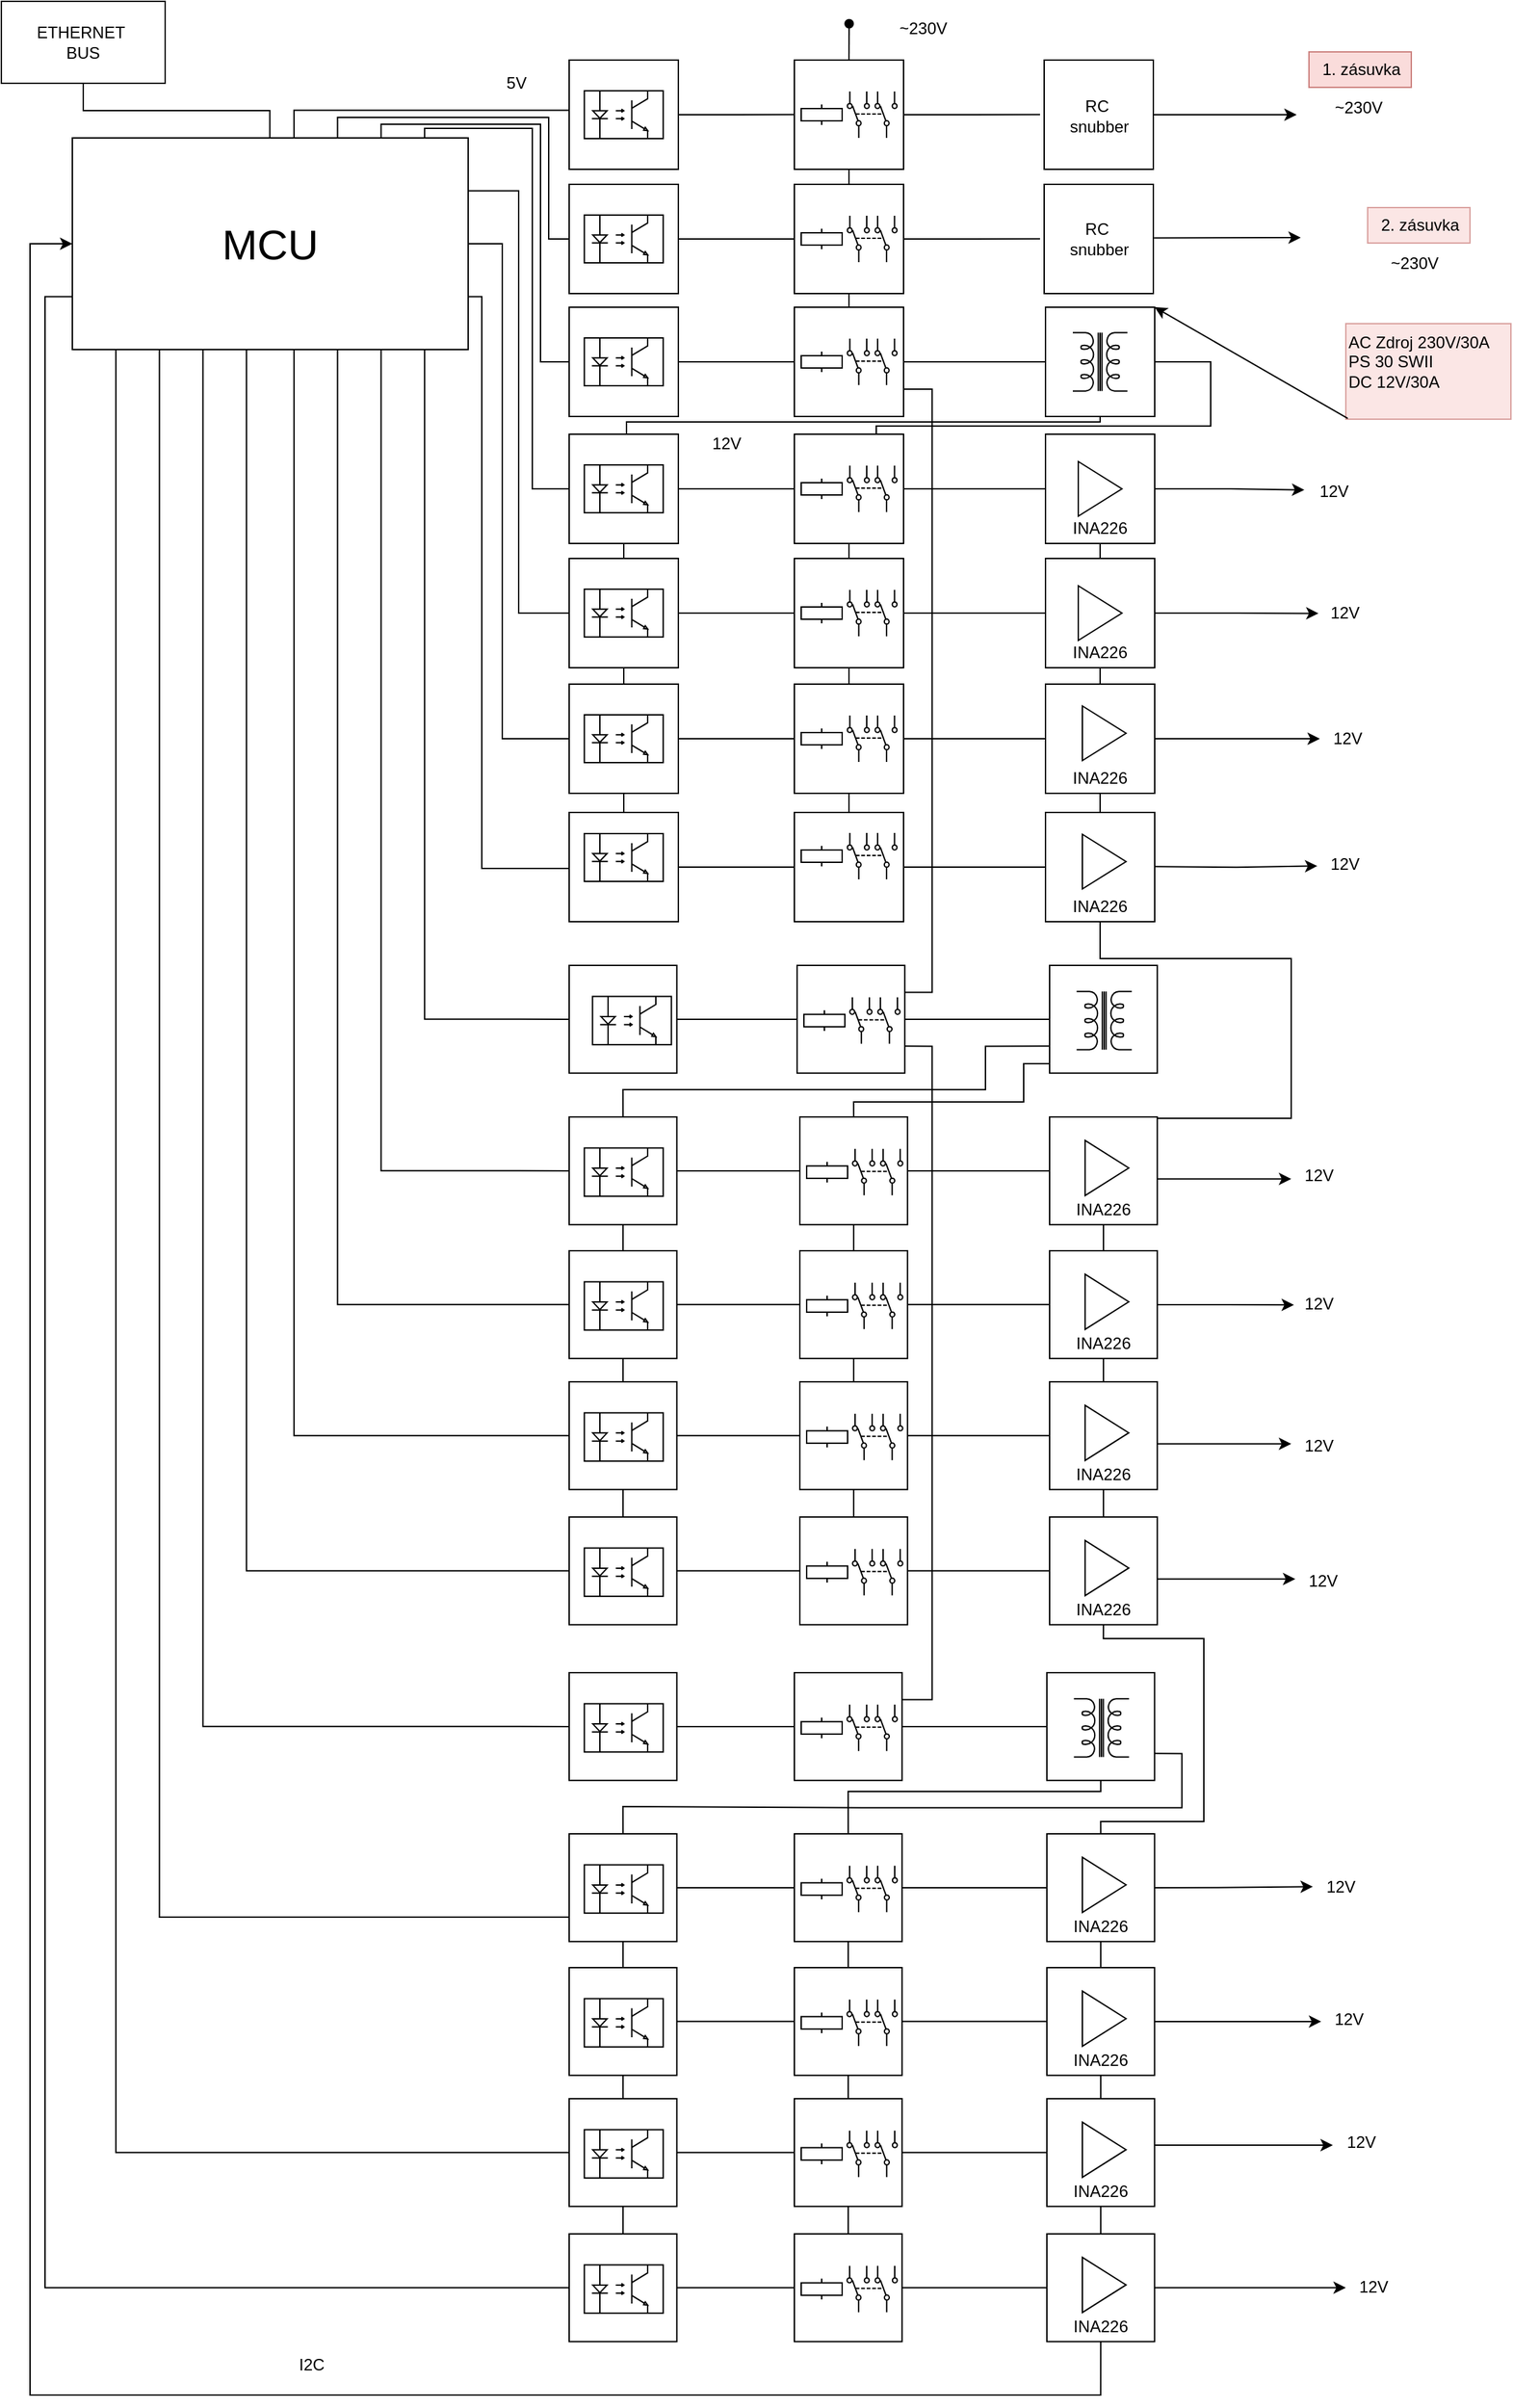 <mxfile version="24.7.14">
  <diagram name="Page-1" id="7e0a89b8-554c-2b80-1dc8-d5c74ca68de4">
    <mxGraphModel dx="1956" dy="1040" grid="0" gridSize="5" guides="1" tooltips="1" connect="1" arrows="0" fold="1" page="1" pageScale="1" pageWidth="1169" pageHeight="827" background="none" math="0" shadow="0">
      <root>
        <mxCell id="0" />
        <mxCell id="1" parent="0" />
        <mxCell id="zCNBRzlEJY0I-tMyIhnu-88" value="~230V" style="text;html=1;align=center;verticalAlign=middle;resizable=0;points=[];autosize=1;strokeColor=none;fillColor=none;" parent="1" vertex="1">
          <mxGeometry x="662" y="10" width="55" height="30" as="geometry" />
        </mxCell>
        <mxCell id="zCNBRzlEJY0I-tMyIhnu-90" value="~230V" style="text;html=1;align=center;verticalAlign=middle;resizable=0;points=[];autosize=1;strokeColor=none;fillColor=none;" parent="1" vertex="1">
          <mxGeometry x="981" y="68" width="55" height="30" as="geometry" />
        </mxCell>
        <mxCell id="zCNBRzlEJY0I-tMyIhnu-91" value="~230V" style="text;html=1;align=center;verticalAlign=middle;resizable=0;points=[];autosize=1;strokeColor=none;fillColor=none;" parent="1" vertex="1">
          <mxGeometry x="1022" y="182" width="55" height="30" as="geometry" />
        </mxCell>
        <mxCell id="b3g8-nZqgv8whA5xBUex-9" value="ETHERNET&amp;nbsp;&lt;br&gt;BUS" style="rounded=0;whiteSpace=wrap;html=1;" parent="1" vertex="1">
          <mxGeometry x="15" y="5" width="120" height="60" as="geometry" />
        </mxCell>
        <mxCell id="b3g8-nZqgv8whA5xBUex-12" value="5V" style="text;html=1;align=center;verticalAlign=middle;resizable=0;points=[];autosize=1;strokeColor=none;fillColor=none;" parent="1" vertex="1">
          <mxGeometry x="374" y="50" width="35" height="30" as="geometry" />
        </mxCell>
        <mxCell id="EAk1uLRLOfNb_ForU7wT-3" value="1. zásuvka" style="text;html=1;align=center;verticalAlign=middle;resizable=0;points=[];autosize=1;strokeColor=#b85450;fillColor=#f8cecc;opacity=70;" parent="1" vertex="1">
          <mxGeometry x="973" y="42" width="75" height="26" as="geometry" />
        </mxCell>
        <mxCell id="EAk1uLRLOfNb_ForU7wT-15" value="2. zásuvka" style="text;html=1;align=center;verticalAlign=middle;resizable=0;points=[];autosize=1;strokeColor=#b85450;fillColor=#f8cecc;opacity=50;" parent="1" vertex="1">
          <mxGeometry x="1016" y="156" width="75" height="26" as="geometry" />
        </mxCell>
        <mxCell id="EAk1uLRLOfNb_ForU7wT-82" value="I2C" style="text;html=1;align=center;verticalAlign=middle;resizable=0;points=[];autosize=1;strokeColor=none;fillColor=none;" parent="1" vertex="1">
          <mxGeometry x="223" y="1723" width="37" height="26" as="geometry" />
        </mxCell>
        <mxCell id="EAk1uLRLOfNb_ForU7wT-84" value="AC Zdroj 230V/30A&lt;br&gt;PS 30 SWII&lt;br&gt;DC 12V&lt;span style=&quot;background-color: initial;&quot;&gt;/30A&lt;/span&gt;&lt;div&gt;&lt;div&gt;&lt;br&gt;&lt;/div&gt;&lt;/div&gt;" style="text;html=1;align=left;verticalAlign=middle;resizable=0;points=[];autosize=1;strokeColor=#b85450;fillColor=#f8cecc;opacity=50;" parent="1" vertex="1">
          <mxGeometry x="1000" y="241" width="121" height="70" as="geometry" />
        </mxCell>
        <mxCell id="EAk1uLRLOfNb_ForU7wT-87" value="" style="endArrow=classic;html=1;rounded=0;exitX=0.012;exitY=0.992;exitDx=0;exitDy=0;exitPerimeter=0;entryX=1;entryY=0;entryDx=0;entryDy=0;" parent="1" source="EAk1uLRLOfNb_ForU7wT-84" edge="1" target="PkqFtLTbCZEIP-2vwFzs-451">
          <mxGeometry width="50" height="50" relative="1" as="geometry">
            <mxPoint x="745" y="400" as="sourcePoint" />
            <mxPoint x="816" y="365" as="targetPoint" />
          </mxGeometry>
        </mxCell>
        <mxCell id="PkqFtLTbCZEIP-2vwFzs-173" value="" style="group" vertex="1" connectable="0" parent="1">
          <mxGeometry x="596" y="599" width="80" height="80" as="geometry" />
        </mxCell>
        <mxCell id="PkqFtLTbCZEIP-2vwFzs-174" value="" style="whiteSpace=wrap;html=1;aspect=fixed;" vertex="1" parent="PkqFtLTbCZEIP-2vwFzs-173">
          <mxGeometry width="80" height="80" as="geometry" />
        </mxCell>
        <mxCell id="PkqFtLTbCZEIP-2vwFzs-175" value="" style="pointerEvents=1;verticalLabelPosition=bottom;shadow=0;dashed=0;align=center;html=1;verticalAlign=top;shape=mxgraph.electrical.electro-mechanical.dpdt3;elSwitchState=1;rotation=-90;" vertex="1" parent="PkqFtLTbCZEIP-2vwFzs-173">
          <mxGeometry x="40" y="13.83" width="34" height="36.34" as="geometry" />
        </mxCell>
        <mxCell id="PkqFtLTbCZEIP-2vwFzs-176" value="" style="pointerEvents=1;verticalLabelPosition=bottom;shadow=0;dashed=0;align=center;html=1;verticalAlign=top;shape=mxgraph.electrical.electro-mechanical.relay_coil;" vertex="1" parent="PkqFtLTbCZEIP-2vwFzs-173">
          <mxGeometry x="5" y="24.5" width="30" height="15" as="geometry" />
        </mxCell>
        <mxCell id="PkqFtLTbCZEIP-2vwFzs-356" style="edgeStyle=orthogonalEdgeStyle;rounded=0;orthogonalLoop=1;jettySize=auto;html=1;exitX=0.67;exitY=0;exitDx=0;exitDy=0;exitPerimeter=0;entryX=0;entryY=0.5;entryDx=0;entryDy=0;endArrow=none;endFill=0;" edge="1" parent="1" source="PkqFtLTbCZEIP-2vwFzs-351" target="zCNBRzlEJY0I-tMyIhnu-33">
          <mxGeometry relative="1" as="geometry">
            <Array as="points">
              <mxPoint x="261" y="90" />
              <mxPoint x="416" y="90" />
              <mxPoint x="416" y="179" />
            </Array>
          </mxGeometry>
        </mxCell>
        <mxCell id="PkqFtLTbCZEIP-2vwFzs-359" style="edgeStyle=orthogonalEdgeStyle;rounded=0;orthogonalLoop=1;jettySize=auto;html=1;exitX=0.56;exitY=0;exitDx=0;exitDy=0;exitPerimeter=0;endArrow=none;endFill=0;entryX=-0.003;entryY=0.46;entryDx=0;entryDy=0;entryPerimeter=0;" edge="1" parent="1" source="PkqFtLTbCZEIP-2vwFzs-351" target="zCNBRzlEJY0I-tMyIhnu-29">
          <mxGeometry relative="1" as="geometry">
            <mxPoint x="470" y="95" as="targetPoint" />
            <Array as="points">
              <mxPoint x="229" y="85" />
            </Array>
          </mxGeometry>
        </mxCell>
        <mxCell id="PkqFtLTbCZEIP-2vwFzs-360" style="edgeStyle=orthogonalEdgeStyle;rounded=0;orthogonalLoop=1;jettySize=auto;html=1;exitX=0.78;exitY=0;exitDx=0;exitDy=0;exitPerimeter=0;entryX=0;entryY=0.5;entryDx=0;entryDy=0;endArrow=none;endFill=0;" edge="1" parent="1" source="PkqFtLTbCZEIP-2vwFzs-351" target="PkqFtLTbCZEIP-2vwFzs-454">
          <mxGeometry relative="1" as="geometry">
            <Array as="points">
              <mxPoint x="293" y="95" />
              <mxPoint x="410" y="95" />
              <mxPoint x="410" y="269" />
            </Array>
          </mxGeometry>
        </mxCell>
        <mxCell id="PkqFtLTbCZEIP-2vwFzs-362" style="edgeStyle=orthogonalEdgeStyle;rounded=0;orthogonalLoop=1;jettySize=auto;html=1;exitX=0.89;exitY=0;exitDx=0;exitDy=0;exitPerimeter=0;endArrow=none;endFill=0;entryX=0;entryY=0.5;entryDx=0;entryDy=0;" edge="1" parent="1" source="PkqFtLTbCZEIP-2vwFzs-351" target="PkqFtLTbCZEIP-2vwFzs-463">
          <mxGeometry relative="1" as="geometry">
            <mxPoint x="691" y="432" as="targetPoint" />
            <Array as="points">
              <mxPoint x="325" y="98" />
              <mxPoint x="404" y="98" />
              <mxPoint x="404" y="362" />
            </Array>
          </mxGeometry>
        </mxCell>
        <mxCell id="PkqFtLTbCZEIP-2vwFzs-363" style="edgeStyle=orthogonalEdgeStyle;rounded=0;orthogonalLoop=1;jettySize=auto;html=1;exitX=1;exitY=0.25;exitDx=0;exitDy=0;exitPerimeter=0;entryX=0;entryY=0.5;entryDx=0;entryDy=0;endArrow=none;endFill=0;" edge="1" parent="1" source="PkqFtLTbCZEIP-2vwFzs-351" target="PkqFtLTbCZEIP-2vwFzs-471">
          <mxGeometry relative="1" as="geometry">
            <Array as="points">
              <mxPoint x="394" y="144" />
              <mxPoint x="394" y="453" />
            </Array>
          </mxGeometry>
        </mxCell>
        <mxCell id="PkqFtLTbCZEIP-2vwFzs-371" style="edgeStyle=orthogonalEdgeStyle;rounded=0;orthogonalLoop=1;jettySize=auto;html=1;exitX=1;exitY=0.5;exitDx=0;exitDy=0;exitPerimeter=0;entryX=0;entryY=0.5;entryDx=0;entryDy=0;endArrow=none;endFill=0;" edge="1" parent="1" source="PkqFtLTbCZEIP-2vwFzs-351" target="PkqFtLTbCZEIP-2vwFzs-482">
          <mxGeometry relative="1" as="geometry">
            <Array as="points">
              <mxPoint x="382" y="183" />
              <mxPoint x="382" y="545" />
            </Array>
          </mxGeometry>
        </mxCell>
        <mxCell id="PkqFtLTbCZEIP-2vwFzs-372" style="edgeStyle=orthogonalEdgeStyle;rounded=0;orthogonalLoop=1;jettySize=auto;html=1;exitX=1;exitY=0.75;exitDx=0;exitDy=0;exitPerimeter=0;entryX=0;entryY=0.5;entryDx=0;entryDy=0;endArrow=none;endFill=0;" edge="1" parent="1" source="PkqFtLTbCZEIP-2vwFzs-351" target="PkqFtLTbCZEIP-2vwFzs-179">
          <mxGeometry relative="1" as="geometry">
            <Array as="points">
              <mxPoint x="367" y="221" />
              <mxPoint x="367" y="640" />
            </Array>
          </mxGeometry>
        </mxCell>
        <mxCell id="PkqFtLTbCZEIP-2vwFzs-535" style="edgeStyle=orthogonalEdgeStyle;rounded=0;orthogonalLoop=1;jettySize=auto;html=1;exitX=0.89;exitY=1;exitDx=0;exitDy=0;exitPerimeter=0;entryX=0;entryY=0.5;entryDx=0;entryDy=0;endArrow=none;endFill=0;" edge="1" parent="1" source="PkqFtLTbCZEIP-2vwFzs-351" target="PkqFtLTbCZEIP-2vwFzs-2">
          <mxGeometry relative="1" as="geometry" />
        </mxCell>
        <mxCell id="PkqFtLTbCZEIP-2vwFzs-536" style="edgeStyle=orthogonalEdgeStyle;rounded=0;orthogonalLoop=1;jettySize=auto;html=1;exitX=0.78;exitY=1;exitDx=0;exitDy=0;exitPerimeter=0;entryX=0;entryY=0.5;entryDx=0;entryDy=0;endArrow=none;endFill=0;" edge="1" parent="1" source="PkqFtLTbCZEIP-2vwFzs-351" target="PkqFtLTbCZEIP-2vwFzs-101">
          <mxGeometry relative="1" as="geometry" />
        </mxCell>
        <mxCell id="PkqFtLTbCZEIP-2vwFzs-537" style="edgeStyle=orthogonalEdgeStyle;rounded=0;orthogonalLoop=1;jettySize=auto;html=1;exitX=0.67;exitY=1;exitDx=0;exitDy=0;exitPerimeter=0;entryX=0;entryY=0.5;entryDx=0;entryDy=0;endArrow=none;endFill=0;" edge="1" parent="1" source="PkqFtLTbCZEIP-2vwFzs-351" target="PkqFtLTbCZEIP-2vwFzs-112">
          <mxGeometry relative="1" as="geometry" />
        </mxCell>
        <mxCell id="PkqFtLTbCZEIP-2vwFzs-538" style="edgeStyle=orthogonalEdgeStyle;rounded=0;orthogonalLoop=1;jettySize=auto;html=1;exitX=0.56;exitY=1;exitDx=0;exitDy=0;exitPerimeter=0;entryX=0;entryY=0.5;entryDx=0;entryDy=0;endArrow=none;endFill=0;" edge="1" parent="1" source="PkqFtLTbCZEIP-2vwFzs-351" target="PkqFtLTbCZEIP-2vwFzs-171">
          <mxGeometry relative="1" as="geometry" />
        </mxCell>
        <mxCell id="PkqFtLTbCZEIP-2vwFzs-539" style="edgeStyle=orthogonalEdgeStyle;rounded=0;orthogonalLoop=1;jettySize=auto;html=1;exitX=0.44;exitY=1;exitDx=0;exitDy=0;exitPerimeter=0;entryX=0;entryY=0.5;entryDx=0;entryDy=0;endArrow=none;endFill=0;" edge="1" parent="1" source="PkqFtLTbCZEIP-2vwFzs-351" target="PkqFtLTbCZEIP-2vwFzs-525">
          <mxGeometry relative="1" as="geometry" />
        </mxCell>
        <mxCell id="PkqFtLTbCZEIP-2vwFzs-702" style="edgeStyle=orthogonalEdgeStyle;rounded=0;orthogonalLoop=1;jettySize=auto;html=1;exitX=0.33;exitY=1;exitDx=0;exitDy=0;exitPerimeter=0;entryX=0;entryY=0.5;entryDx=0;entryDy=0;endArrow=none;endFill=0;" edge="1" parent="1" source="PkqFtLTbCZEIP-2vwFzs-351" target="PkqFtLTbCZEIP-2vwFzs-628">
          <mxGeometry relative="1" as="geometry" />
        </mxCell>
        <mxCell id="PkqFtLTbCZEIP-2vwFzs-703" style="edgeStyle=orthogonalEdgeStyle;rounded=0;orthogonalLoop=1;jettySize=auto;html=1;exitX=0.22;exitY=1;exitDx=0;exitDy=0;exitPerimeter=0;entryX=0;entryY=0.5;entryDx=0;entryDy=0;endArrow=none;endFill=0;" edge="1" parent="1" source="PkqFtLTbCZEIP-2vwFzs-351" target="PkqFtLTbCZEIP-2vwFzs-637">
          <mxGeometry relative="1" as="geometry">
            <mxPoint x="1022.429" y="1516.571" as="targetPoint" />
            <Array as="points">
              <mxPoint x="131" y="1408" />
            </Array>
          </mxGeometry>
        </mxCell>
        <mxCell id="PkqFtLTbCZEIP-2vwFzs-704" style="edgeStyle=orthogonalEdgeStyle;rounded=0;orthogonalLoop=1;jettySize=auto;html=1;exitX=0.11;exitY=1;exitDx=0;exitDy=0;exitPerimeter=0;entryX=0;entryY=0.5;entryDx=0;entryDy=0;endArrow=none;endFill=0;" edge="1" parent="1" source="PkqFtLTbCZEIP-2vwFzs-351" target="PkqFtLTbCZEIP-2vwFzs-646">
          <mxGeometry relative="1" as="geometry">
            <mxPoint x="1020" y="1700" as="targetPoint" />
          </mxGeometry>
        </mxCell>
        <mxCell id="PkqFtLTbCZEIP-2vwFzs-705" style="edgeStyle=orthogonalEdgeStyle;rounded=0;orthogonalLoop=1;jettySize=auto;html=1;exitX=0;exitY=0.75;exitDx=0;exitDy=0;exitPerimeter=0;entryX=0;entryY=0.5;entryDx=0;entryDy=0;endArrow=none;endFill=0;" edge="1" parent="1" source="PkqFtLTbCZEIP-2vwFzs-351" target="PkqFtLTbCZEIP-2vwFzs-661">
          <mxGeometry relative="1" as="geometry" />
        </mxCell>
        <mxCell id="PkqFtLTbCZEIP-2vwFzs-351" value="&lt;font style=&quot;font-size: 31px;&quot;&gt;MCU&lt;/font&gt;" style="rounded=0;whiteSpace=wrap;html=1;points=[[0,0,0,0,0],[0,0.25,0,0,0],[0,0.5,0,0,0],[0,0.75,0,0,0],[0,1,0,0,0],[0.11,0,0,0,0],[0.11,1,0,0,0],[0.22,0,0,0,0],[0.22,1,0,0,0],[0.33,0,0,0,0],[0.33,1,0,0,0],[0.44,0,0,0,0],[0.44,1,0,0,0],[0.56,0,0,0,0],[0.56,1,0,0,0],[0.67,0,0,0,0],[0.67,1,0,0,0],[0.78,0,0,0,0],[0.78,1,0,0,0],[0.89,0,0,0,0],[0.89,1,0,0,0],[1,0,0,0,0],[1,0.25,0,0,0],[1,0.5,0,0,0],[1,0.75,0,0,0],[1,1,0,0,0]];" vertex="1" parent="1">
          <mxGeometry x="67" y="105" width="290" height="155" as="geometry" />
        </mxCell>
        <mxCell id="PkqFtLTbCZEIP-2vwFzs-352" style="edgeStyle=orthogonalEdgeStyle;rounded=0;orthogonalLoop=1;jettySize=auto;html=1;exitX=0.5;exitY=1;exitDx=0;exitDy=0;entryX=0.499;entryY=0;entryDx=0;entryDy=0;entryPerimeter=0;endArrow=none;endFill=0;" edge="1" parent="1" source="b3g8-nZqgv8whA5xBUex-9" target="PkqFtLTbCZEIP-2vwFzs-351">
          <mxGeometry relative="1" as="geometry" />
        </mxCell>
        <mxCell id="PkqFtLTbCZEIP-2vwFzs-162" value="&lt;br&gt;&lt;br&gt;&lt;br&gt;&lt;br&gt;INA226" style="whiteSpace=wrap;html=1;aspect=fixed;" vertex="1" parent="1">
          <mxGeometry x="780" y="599" width="80" height="80" as="geometry" />
        </mxCell>
        <mxCell id="PkqFtLTbCZEIP-2vwFzs-450" value="" style="group" vertex="1" connectable="0" parent="1">
          <mxGeometry x="780" y="229" width="80" height="80" as="geometry" />
        </mxCell>
        <mxCell id="PkqFtLTbCZEIP-2vwFzs-451" value="" style="whiteSpace=wrap;html=1;aspect=fixed;" vertex="1" parent="PkqFtLTbCZEIP-2vwFzs-450">
          <mxGeometry width="80" height="80" as="geometry" />
        </mxCell>
        <mxCell id="PkqFtLTbCZEIP-2vwFzs-452" value="" style="pointerEvents=1;verticalLabelPosition=bottom;shadow=0;dashed=0;align=center;html=1;verticalAlign=top;shape=mxgraph.electrical.inductors.transformer_2;rotation=-90;" vertex="1" parent="PkqFtLTbCZEIP-2vwFzs-450">
          <mxGeometry x="18.66" y="20" width="42.67" height="40" as="geometry" />
        </mxCell>
        <mxCell id="PkqFtLTbCZEIP-2vwFzs-453" value="" style="group" vertex="1" connectable="0" parent="1">
          <mxGeometry x="431" y="229" width="80" height="80" as="geometry" />
        </mxCell>
        <mxCell id="PkqFtLTbCZEIP-2vwFzs-454" value="" style="whiteSpace=wrap;html=1;aspect=fixed;" vertex="1" parent="PkqFtLTbCZEIP-2vwFzs-453">
          <mxGeometry width="80" height="80" as="geometry" />
        </mxCell>
        <mxCell id="PkqFtLTbCZEIP-2vwFzs-455" value="" style="verticalLabelPosition=bottom;shadow=0;dashed=0;align=center;html=1;verticalAlign=top;shape=mxgraph.electrical.opto_electronics.opto-coupler;" vertex="1" parent="PkqFtLTbCZEIP-2vwFzs-453">
          <mxGeometry x="11.13" y="22.5" width="57.75" height="35" as="geometry" />
        </mxCell>
        <mxCell id="PkqFtLTbCZEIP-2vwFzs-456" value="" style="group" vertex="1" connectable="0" parent="1">
          <mxGeometry x="596" y="229" width="80" height="80" as="geometry" />
        </mxCell>
        <mxCell id="PkqFtLTbCZEIP-2vwFzs-457" value="" style="whiteSpace=wrap;html=1;aspect=fixed;" vertex="1" parent="PkqFtLTbCZEIP-2vwFzs-456">
          <mxGeometry width="80" height="80" as="geometry" />
        </mxCell>
        <mxCell id="PkqFtLTbCZEIP-2vwFzs-458" value="" style="pointerEvents=1;verticalLabelPosition=bottom;shadow=0;dashed=0;align=center;html=1;verticalAlign=top;shape=mxgraph.electrical.electro-mechanical.dpdt3;elSwitchState=1;rotation=-90;" vertex="1" parent="PkqFtLTbCZEIP-2vwFzs-456">
          <mxGeometry x="40" y="21.83" width="34" height="36.34" as="geometry" />
        </mxCell>
        <mxCell id="PkqFtLTbCZEIP-2vwFzs-459" value="" style="pointerEvents=1;verticalLabelPosition=bottom;shadow=0;dashed=0;align=center;html=1;verticalAlign=top;shape=mxgraph.electrical.electro-mechanical.relay_coil;" vertex="1" parent="PkqFtLTbCZEIP-2vwFzs-456">
          <mxGeometry x="5" y="32.5" width="30" height="15" as="geometry" />
        </mxCell>
        <mxCell id="PkqFtLTbCZEIP-2vwFzs-460" style="edgeStyle=orthogonalEdgeStyle;rounded=0;orthogonalLoop=1;jettySize=auto;html=1;entryX=0;entryY=0.5;entryDx=0;entryDy=0;endArrow=none;endFill=0;" edge="1" parent="1" source="PkqFtLTbCZEIP-2vwFzs-454" target="PkqFtLTbCZEIP-2vwFzs-457">
          <mxGeometry relative="1" as="geometry" />
        </mxCell>
        <mxCell id="PkqFtLTbCZEIP-2vwFzs-461" style="edgeStyle=orthogonalEdgeStyle;rounded=0;orthogonalLoop=1;jettySize=auto;html=1;entryX=0;entryY=0.5;entryDx=0;entryDy=0;endArrow=none;endFill=0;" edge="1" parent="1" source="PkqFtLTbCZEIP-2vwFzs-457" target="PkqFtLTbCZEIP-2vwFzs-451">
          <mxGeometry relative="1" as="geometry" />
        </mxCell>
        <mxCell id="PkqFtLTbCZEIP-2vwFzs-462" value="" style="group" vertex="1" connectable="0" parent="1">
          <mxGeometry x="431" y="322" width="100" height="80" as="geometry" />
        </mxCell>
        <mxCell id="PkqFtLTbCZEIP-2vwFzs-463" value="" style="whiteSpace=wrap;html=1;aspect=fixed;" vertex="1" parent="PkqFtLTbCZEIP-2vwFzs-462">
          <mxGeometry width="80" height="80" as="geometry" />
        </mxCell>
        <mxCell id="PkqFtLTbCZEIP-2vwFzs-464" value="" style="verticalLabelPosition=bottom;shadow=0;dashed=0;align=center;html=1;verticalAlign=top;shape=mxgraph.electrical.opto_electronics.opto-coupler;" vertex="1" parent="PkqFtLTbCZEIP-2vwFzs-462">
          <mxGeometry x="11.13" y="22.5" width="57.75" height="35" as="geometry" />
        </mxCell>
        <mxCell id="PkqFtLTbCZEIP-2vwFzs-465" style="edgeStyle=orthogonalEdgeStyle;rounded=0;orthogonalLoop=1;jettySize=auto;html=1;entryX=0.75;entryY=0;entryDx=0;entryDy=0;endArrow=none;endFill=0;" edge="1" parent="1" source="PkqFtLTbCZEIP-2vwFzs-451" target="PkqFtLTbCZEIP-2vwFzs-510">
          <mxGeometry relative="1" as="geometry">
            <Array as="points">
              <mxPoint x="901" y="269" />
              <mxPoint x="901" y="316" />
              <mxPoint x="656" y="316" />
            </Array>
          </mxGeometry>
        </mxCell>
        <mxCell id="PkqFtLTbCZEIP-2vwFzs-466" value="" style="group" vertex="1" connectable="0" parent="1">
          <mxGeometry x="596" y="413" width="80" height="80" as="geometry" />
        </mxCell>
        <mxCell id="PkqFtLTbCZEIP-2vwFzs-467" value="" style="whiteSpace=wrap;html=1;aspect=fixed;" vertex="1" parent="PkqFtLTbCZEIP-2vwFzs-466">
          <mxGeometry width="80" height="80" as="geometry" />
        </mxCell>
        <mxCell id="PkqFtLTbCZEIP-2vwFzs-468" value="" style="pointerEvents=1;verticalLabelPosition=bottom;shadow=0;dashed=0;align=center;html=1;verticalAlign=top;shape=mxgraph.electrical.electro-mechanical.dpdt3;elSwitchState=1;rotation=-90;" vertex="1" parent="PkqFtLTbCZEIP-2vwFzs-466">
          <mxGeometry x="40" y="21.83" width="34" height="36.34" as="geometry" />
        </mxCell>
        <mxCell id="PkqFtLTbCZEIP-2vwFzs-469" value="" style="pointerEvents=1;verticalLabelPosition=bottom;shadow=0;dashed=0;align=center;html=1;verticalAlign=top;shape=mxgraph.electrical.electro-mechanical.relay_coil;" vertex="1" parent="PkqFtLTbCZEIP-2vwFzs-466">
          <mxGeometry x="5" y="32.5" width="30" height="15" as="geometry" />
        </mxCell>
        <mxCell id="PkqFtLTbCZEIP-2vwFzs-470" value="" style="group" vertex="1" connectable="0" parent="1">
          <mxGeometry x="431" y="413" width="100" height="80" as="geometry" />
        </mxCell>
        <mxCell id="PkqFtLTbCZEIP-2vwFzs-471" value="" style="whiteSpace=wrap;html=1;aspect=fixed;" vertex="1" parent="PkqFtLTbCZEIP-2vwFzs-470">
          <mxGeometry width="80" height="80" as="geometry" />
        </mxCell>
        <mxCell id="PkqFtLTbCZEIP-2vwFzs-472" value="" style="verticalLabelPosition=bottom;shadow=0;dashed=0;align=center;html=1;verticalAlign=top;shape=mxgraph.electrical.opto_electronics.opto-coupler;" vertex="1" parent="PkqFtLTbCZEIP-2vwFzs-470">
          <mxGeometry x="11.13" y="22.5" width="57.75" height="35" as="geometry" />
        </mxCell>
        <mxCell id="PkqFtLTbCZEIP-2vwFzs-473" style="edgeStyle=orthogonalEdgeStyle;rounded=0;orthogonalLoop=1;jettySize=auto;html=1;exitX=1;exitY=0.5;exitDx=0;exitDy=0;endArrow=none;endFill=0;entryX=0;entryY=0.5;entryDx=0;entryDy=0;" edge="1" parent="1" source="PkqFtLTbCZEIP-2vwFzs-467" target="PkqFtLTbCZEIP-2vwFzs-499">
          <mxGeometry relative="1" as="geometry">
            <mxPoint x="742" y="496.857" as="targetPoint" />
          </mxGeometry>
        </mxCell>
        <mxCell id="PkqFtLTbCZEIP-2vwFzs-474" style="edgeStyle=orthogonalEdgeStyle;rounded=0;orthogonalLoop=1;jettySize=auto;html=1;exitX=0.5;exitY=1;exitDx=0;exitDy=0;entryX=0.5;entryY=0;entryDx=0;entryDy=0;endArrow=none;endFill=0;" edge="1" parent="1" source="PkqFtLTbCZEIP-2vwFzs-451" target="PkqFtLTbCZEIP-2vwFzs-463">
          <mxGeometry relative="1" as="geometry">
            <Array as="points">
              <mxPoint x="820" y="313" />
              <mxPoint x="473" y="313" />
              <mxPoint x="473" y="322" />
            </Array>
          </mxGeometry>
        </mxCell>
        <mxCell id="PkqFtLTbCZEIP-2vwFzs-475" style="edgeStyle=orthogonalEdgeStyle;rounded=0;orthogonalLoop=1;jettySize=auto;html=1;exitX=0.5;exitY=1;exitDx=0;exitDy=0;entryX=0.5;entryY=0;entryDx=0;entryDy=0;endArrow=none;endFill=0;" edge="1" parent="1" source="PkqFtLTbCZEIP-2vwFzs-510" target="PkqFtLTbCZEIP-2vwFzs-467">
          <mxGeometry relative="1" as="geometry" />
        </mxCell>
        <mxCell id="PkqFtLTbCZEIP-2vwFzs-476" value="" style="group" vertex="1" connectable="0" parent="1">
          <mxGeometry x="596" y="505" width="80" height="80" as="geometry" />
        </mxCell>
        <mxCell id="PkqFtLTbCZEIP-2vwFzs-478" value="" style="whiteSpace=wrap;html=1;aspect=fixed;" vertex="1" parent="PkqFtLTbCZEIP-2vwFzs-476">
          <mxGeometry width="80" height="80" as="geometry" />
        </mxCell>
        <mxCell id="PkqFtLTbCZEIP-2vwFzs-479" value="" style="pointerEvents=1;verticalLabelPosition=bottom;shadow=0;dashed=0;align=center;html=1;verticalAlign=top;shape=mxgraph.electrical.electro-mechanical.dpdt3;elSwitchState=1;rotation=-90;" vertex="1" parent="PkqFtLTbCZEIP-2vwFzs-476">
          <mxGeometry x="40" y="21.83" width="34" height="36.34" as="geometry" />
        </mxCell>
        <mxCell id="PkqFtLTbCZEIP-2vwFzs-480" value="" style="pointerEvents=1;verticalLabelPosition=bottom;shadow=0;dashed=0;align=center;html=1;verticalAlign=top;shape=mxgraph.electrical.electro-mechanical.relay_coil;" vertex="1" parent="PkqFtLTbCZEIP-2vwFzs-476">
          <mxGeometry x="5" y="32.5" width="30" height="15" as="geometry" />
        </mxCell>
        <mxCell id="PkqFtLTbCZEIP-2vwFzs-481" value="" style="group" vertex="1" connectable="0" parent="1">
          <mxGeometry x="431" y="505" width="100" height="80" as="geometry" />
        </mxCell>
        <mxCell id="PkqFtLTbCZEIP-2vwFzs-482" value="" style="whiteSpace=wrap;html=1;aspect=fixed;" vertex="1" parent="PkqFtLTbCZEIP-2vwFzs-481">
          <mxGeometry width="80" height="80" as="geometry" />
        </mxCell>
        <mxCell id="PkqFtLTbCZEIP-2vwFzs-483" value="" style="verticalLabelPosition=bottom;shadow=0;dashed=0;align=center;html=1;verticalAlign=top;shape=mxgraph.electrical.opto_electronics.opto-coupler;" vertex="1" parent="PkqFtLTbCZEIP-2vwFzs-481">
          <mxGeometry x="11.13" y="22.5" width="57.75" height="35" as="geometry" />
        </mxCell>
        <mxCell id="PkqFtLTbCZEIP-2vwFzs-484" style="edgeStyle=orthogonalEdgeStyle;rounded=0;orthogonalLoop=1;jettySize=auto;html=1;exitX=1;exitY=0.5;exitDx=0;exitDy=0;endArrow=none;endFill=0;entryX=0;entryY=0.5;entryDx=0;entryDy=0;" edge="1" parent="1" source="PkqFtLTbCZEIP-2vwFzs-174" target="PkqFtLTbCZEIP-2vwFzs-162">
          <mxGeometry relative="1" as="geometry">
            <mxPoint x="745" y="696" as="targetPoint" />
            <mxPoint x="643" y="696" as="sourcePoint" />
          </mxGeometry>
        </mxCell>
        <mxCell id="PkqFtLTbCZEIP-2vwFzs-485" style="edgeStyle=orthogonalEdgeStyle;rounded=0;orthogonalLoop=1;jettySize=auto;html=1;exitX=0.5;exitY=1;exitDx=0;exitDy=0;endArrow=none;endFill=0;entryX=0.5;entryY=0;entryDx=0;entryDy=0;" edge="1" parent="1" source="PkqFtLTbCZEIP-2vwFzs-478" target="PkqFtLTbCZEIP-2vwFzs-174">
          <mxGeometry relative="1" as="geometry">
            <mxPoint x="603" y="650" as="targetPoint" />
          </mxGeometry>
        </mxCell>
        <mxCell id="PkqFtLTbCZEIP-2vwFzs-486" style="edgeStyle=orthogonalEdgeStyle;rounded=0;orthogonalLoop=1;jettySize=auto;html=1;exitX=0.5;exitY=1;exitDx=0;exitDy=0;entryX=0.5;entryY=0;entryDx=0;entryDy=0;endArrow=none;endFill=0;" edge="1" parent="1" source="PkqFtLTbCZEIP-2vwFzs-467" target="PkqFtLTbCZEIP-2vwFzs-478">
          <mxGeometry relative="1" as="geometry" />
        </mxCell>
        <mxCell id="PkqFtLTbCZEIP-2vwFzs-487" style="edgeStyle=orthogonalEdgeStyle;rounded=0;orthogonalLoop=1;jettySize=auto;html=1;exitX=0.5;exitY=1;exitDx=0;exitDy=0;entryX=0.5;entryY=0;entryDx=0;entryDy=0;endArrow=none;endFill=0;" edge="1" parent="1" source="PkqFtLTbCZEIP-2vwFzs-463" target="PkqFtLTbCZEIP-2vwFzs-471">
          <mxGeometry relative="1" as="geometry">
            <mxPoint x="473" y="462.412" as="targetPoint" />
          </mxGeometry>
        </mxCell>
        <mxCell id="PkqFtLTbCZEIP-2vwFzs-488" style="edgeStyle=orthogonalEdgeStyle;rounded=0;orthogonalLoop=1;jettySize=auto;html=1;exitX=0.5;exitY=1;exitDx=0;exitDy=0;entryX=0.5;entryY=0;entryDx=0;entryDy=0;endArrow=none;endFill=0;" edge="1" parent="1" source="PkqFtLTbCZEIP-2vwFzs-471" target="PkqFtLTbCZEIP-2vwFzs-482">
          <mxGeometry relative="1" as="geometry" />
        </mxCell>
        <mxCell id="PkqFtLTbCZEIP-2vwFzs-490" style="edgeStyle=orthogonalEdgeStyle;rounded=0;orthogonalLoop=1;jettySize=auto;html=1;exitX=1;exitY=0.5;exitDx=0;exitDy=0;entryX=0;entryY=0.5;entryDx=0;entryDy=0;endArrow=none;endFill=0;" edge="1" parent="1" source="PkqFtLTbCZEIP-2vwFzs-463" target="PkqFtLTbCZEIP-2vwFzs-510">
          <mxGeometry relative="1" as="geometry">
            <mxPoint x="559.412" y="409.882" as="targetPoint" />
          </mxGeometry>
        </mxCell>
        <mxCell id="PkqFtLTbCZEIP-2vwFzs-491" value="12V" style="text;html=1;align=center;verticalAlign=middle;resizable=0;points=[];autosize=1;strokeColor=none;fillColor=none;" vertex="1" parent="1">
          <mxGeometry x="971" y="349" width="40" height="30" as="geometry" />
        </mxCell>
        <mxCell id="PkqFtLTbCZEIP-2vwFzs-492" value="12V" style="text;html=1;align=center;verticalAlign=middle;resizable=0;points=[];autosize=1;strokeColor=none;fillColor=none;" vertex="1" parent="1">
          <mxGeometry x="979" y="438" width="40" height="30" as="geometry" />
        </mxCell>
        <mxCell id="PkqFtLTbCZEIP-2vwFzs-493" style="edgeStyle=orthogonalEdgeStyle;rounded=0;orthogonalLoop=1;jettySize=auto;html=1;entryX=0.5;entryY=0;entryDx=0;entryDy=0;endArrow=none;endFill=0;" edge="1" parent="1" source="PkqFtLTbCZEIP-2vwFzs-495" target="PkqFtLTbCZEIP-2vwFzs-499">
          <mxGeometry relative="1" as="geometry" />
        </mxCell>
        <mxCell id="PkqFtLTbCZEIP-2vwFzs-494" value="" style="edgeStyle=orthogonalEdgeStyle;rounded=0;orthogonalLoop=1;jettySize=auto;html=1;exitX=1;exitY=0.5;exitDx=0;exitDy=0;entryX=-0.035;entryY=0.46;entryDx=0;entryDy=0;entryPerimeter=0;" edge="1" parent="1" source="PkqFtLTbCZEIP-2vwFzs-495" target="PkqFtLTbCZEIP-2vwFzs-491">
          <mxGeometry relative="1" as="geometry">
            <Array as="points" />
          </mxGeometry>
        </mxCell>
        <mxCell id="PkqFtLTbCZEIP-2vwFzs-495" value="&lt;br&gt;&lt;br&gt;&lt;br&gt;&lt;br&gt;INA226" style="whiteSpace=wrap;html=1;aspect=fixed;" vertex="1" parent="1">
          <mxGeometry x="780" y="322" width="80" height="80" as="geometry" />
        </mxCell>
        <mxCell id="PkqFtLTbCZEIP-2vwFzs-496" value="" style="triangle;whiteSpace=wrap;html=1;" vertex="1" parent="1">
          <mxGeometry x="804" y="342" width="32" height="40" as="geometry" />
        </mxCell>
        <mxCell id="PkqFtLTbCZEIP-2vwFzs-497" value="" style="edgeStyle=orthogonalEdgeStyle;rounded=0;orthogonalLoop=1;jettySize=auto;html=1;entryX=0.025;entryY=0.507;entryDx=0;entryDy=0;entryPerimeter=0;" edge="1" parent="1" source="PkqFtLTbCZEIP-2vwFzs-499" target="PkqFtLTbCZEIP-2vwFzs-492">
          <mxGeometry relative="1" as="geometry">
            <mxPoint x="971.0" y="462" as="targetPoint" />
            <Array as="points" />
          </mxGeometry>
        </mxCell>
        <mxCell id="PkqFtLTbCZEIP-2vwFzs-498" style="edgeStyle=orthogonalEdgeStyle;rounded=0;orthogonalLoop=1;jettySize=auto;html=1;exitX=0.5;exitY=1;exitDx=0;exitDy=0;entryX=0.5;entryY=0;entryDx=0;entryDy=0;endArrow=none;endFill=0;" edge="1" parent="1" source="PkqFtLTbCZEIP-2vwFzs-499" target="PkqFtLTbCZEIP-2vwFzs-505">
          <mxGeometry relative="1" as="geometry" />
        </mxCell>
        <mxCell id="PkqFtLTbCZEIP-2vwFzs-499" value="&lt;br&gt;&lt;br&gt;&lt;br&gt;&lt;br&gt;INA226" style="whiteSpace=wrap;html=1;aspect=fixed;" vertex="1" parent="1">
          <mxGeometry x="780" y="413" width="80" height="80" as="geometry" />
        </mxCell>
        <mxCell id="PkqFtLTbCZEIP-2vwFzs-500" value="" style="triangle;whiteSpace=wrap;html=1;" vertex="1" parent="1">
          <mxGeometry x="804" y="433" width="32" height="40" as="geometry" />
        </mxCell>
        <mxCell id="PkqFtLTbCZEIP-2vwFzs-501" value="12V" style="text;html=1;align=center;verticalAlign=middle;resizable=0;points=[];autosize=1;strokeColor=none;fillColor=none;" vertex="1" parent="1">
          <mxGeometry x="981" y="530" width="40" height="30" as="geometry" />
        </mxCell>
        <mxCell id="PkqFtLTbCZEIP-2vwFzs-502" value="12V" style="text;html=1;align=center;verticalAlign=middle;resizable=0;points=[];autosize=1;strokeColor=none;fillColor=none;" vertex="1" parent="1">
          <mxGeometry x="979" y="622" width="40" height="30" as="geometry" />
        </mxCell>
        <mxCell id="PkqFtLTbCZEIP-2vwFzs-503" value="" style="edgeStyle=orthogonalEdgeStyle;rounded=0;orthogonalLoop=1;jettySize=auto;html=1;" edge="1" parent="1" source="PkqFtLTbCZEIP-2vwFzs-505" target="PkqFtLTbCZEIP-2vwFzs-501">
          <mxGeometry relative="1" as="geometry">
            <Array as="points">
              <mxPoint x="933" y="545" />
              <mxPoint x="933" y="545" />
            </Array>
          </mxGeometry>
        </mxCell>
        <mxCell id="PkqFtLTbCZEIP-2vwFzs-504" style="edgeStyle=orthogonalEdgeStyle;rounded=0;orthogonalLoop=1;jettySize=auto;html=1;exitX=0.5;exitY=1;exitDx=0;exitDy=0;entryX=0.5;entryY=0;entryDx=0;entryDy=0;endArrow=none;endFill=0;" edge="1" parent="1" source="PkqFtLTbCZEIP-2vwFzs-505">
          <mxGeometry relative="1" as="geometry" />
        </mxCell>
        <mxCell id="PkqFtLTbCZEIP-2vwFzs-518" style="edgeStyle=orthogonalEdgeStyle;rounded=0;orthogonalLoop=1;jettySize=auto;html=1;exitX=0.5;exitY=1;exitDx=0;exitDy=0;entryX=0.5;entryY=0;entryDx=0;entryDy=0;endArrow=none;endFill=0;" edge="1" parent="1" source="PkqFtLTbCZEIP-2vwFzs-505" target="PkqFtLTbCZEIP-2vwFzs-162">
          <mxGeometry relative="1" as="geometry" />
        </mxCell>
        <mxCell id="PkqFtLTbCZEIP-2vwFzs-505" value="&lt;br&gt;&lt;br&gt;&lt;br&gt;&lt;br&gt;INA226" style="whiteSpace=wrap;html=1;aspect=fixed;" vertex="1" parent="1">
          <mxGeometry x="780" y="505" width="80" height="80" as="geometry" />
        </mxCell>
        <mxCell id="PkqFtLTbCZEIP-2vwFzs-506" value="" style="triangle;whiteSpace=wrap;html=1;" vertex="1" parent="1">
          <mxGeometry x="807" y="521" width="32" height="40" as="geometry" />
        </mxCell>
        <mxCell id="PkqFtLTbCZEIP-2vwFzs-507" value="" style="edgeStyle=orthogonalEdgeStyle;rounded=0;orthogonalLoop=1;jettySize=auto;html=1;entryX=0.003;entryY=0.54;entryDx=0;entryDy=0;entryPerimeter=0;" edge="1" parent="1" target="PkqFtLTbCZEIP-2vwFzs-502">
          <mxGeometry relative="1" as="geometry">
            <mxPoint x="964.0" y="638.63" as="targetPoint" />
            <mxPoint x="860" y="638.63" as="sourcePoint" />
          </mxGeometry>
        </mxCell>
        <mxCell id="PkqFtLTbCZEIP-2vwFzs-508" value="" style="triangle;whiteSpace=wrap;html=1;" vertex="1" parent="1">
          <mxGeometry x="807" y="615" width="32" height="40" as="geometry" />
        </mxCell>
        <mxCell id="PkqFtLTbCZEIP-2vwFzs-509" value="" style="group" vertex="1" connectable="0" parent="1">
          <mxGeometry x="596" y="322" width="80" height="80" as="geometry" />
        </mxCell>
        <mxCell id="PkqFtLTbCZEIP-2vwFzs-510" value="" style="whiteSpace=wrap;html=1;aspect=fixed;" vertex="1" parent="PkqFtLTbCZEIP-2vwFzs-509">
          <mxGeometry width="80" height="80" as="geometry" />
        </mxCell>
        <mxCell id="PkqFtLTbCZEIP-2vwFzs-511" value="" style="pointerEvents=1;verticalLabelPosition=bottom;shadow=0;dashed=0;align=center;html=1;verticalAlign=top;shape=mxgraph.electrical.electro-mechanical.dpdt3;elSwitchState=1;rotation=-90;" vertex="1" parent="PkqFtLTbCZEIP-2vwFzs-509">
          <mxGeometry x="40" y="21.83" width="34" height="36.34" as="geometry" />
        </mxCell>
        <mxCell id="PkqFtLTbCZEIP-2vwFzs-512" value="" style="pointerEvents=1;verticalLabelPosition=bottom;shadow=0;dashed=0;align=center;html=1;verticalAlign=top;shape=mxgraph.electrical.electro-mechanical.relay_coil;" vertex="1" parent="PkqFtLTbCZEIP-2vwFzs-509">
          <mxGeometry x="5" y="32.5" width="30" height="15" as="geometry" />
        </mxCell>
        <mxCell id="PkqFtLTbCZEIP-2vwFzs-513" style="edgeStyle=orthogonalEdgeStyle;rounded=0;orthogonalLoop=1;jettySize=auto;html=1;exitX=1;exitY=0.5;exitDx=0;exitDy=0;entryX=0;entryY=0.5;entryDx=0;entryDy=0;endArrow=none;endFill=0;" edge="1" parent="1" source="PkqFtLTbCZEIP-2vwFzs-510" target="PkqFtLTbCZEIP-2vwFzs-495">
          <mxGeometry relative="1" as="geometry" />
        </mxCell>
        <mxCell id="PkqFtLTbCZEIP-2vwFzs-514" style="edgeStyle=orthogonalEdgeStyle;rounded=0;orthogonalLoop=1;jettySize=auto;html=1;exitX=1;exitY=0.5;exitDx=0;exitDy=0;entryX=0;entryY=0.5;entryDx=0;entryDy=0;endArrow=none;endFill=0;" edge="1" parent="1" source="PkqFtLTbCZEIP-2vwFzs-471" target="PkqFtLTbCZEIP-2vwFzs-467">
          <mxGeometry relative="1" as="geometry" />
        </mxCell>
        <mxCell id="PkqFtLTbCZEIP-2vwFzs-515" style="edgeStyle=orthogonalEdgeStyle;rounded=0;orthogonalLoop=1;jettySize=auto;html=1;exitX=1;exitY=0.5;exitDx=0;exitDy=0;entryX=0;entryY=0.5;entryDx=0;entryDy=0;endArrow=none;endFill=0;" edge="1" parent="1" source="PkqFtLTbCZEIP-2vwFzs-482" target="PkqFtLTbCZEIP-2vwFzs-478">
          <mxGeometry relative="1" as="geometry" />
        </mxCell>
        <mxCell id="PkqFtLTbCZEIP-2vwFzs-516" style="edgeStyle=orthogonalEdgeStyle;rounded=0;orthogonalLoop=1;jettySize=auto;html=1;exitX=1;exitY=0.5;exitDx=0;exitDy=0;entryX=0;entryY=0.5;entryDx=0;entryDy=0;endArrow=none;endFill=0;" edge="1" parent="1">
          <mxGeometry relative="1" as="geometry" />
        </mxCell>
        <mxCell id="PkqFtLTbCZEIP-2vwFzs-517" style="edgeStyle=orthogonalEdgeStyle;rounded=0;orthogonalLoop=1;jettySize=auto;html=1;exitX=0.5;exitY=1;exitDx=0;exitDy=0;entryX=0.5;entryY=0;entryDx=0;entryDy=0;endArrow=none;endFill=0;" edge="1" parent="1" source="PkqFtLTbCZEIP-2vwFzs-482" target="PkqFtLTbCZEIP-2vwFzs-179">
          <mxGeometry relative="1" as="geometry" />
        </mxCell>
        <mxCell id="PkqFtLTbCZEIP-2vwFzs-369" style="edgeStyle=orthogonalEdgeStyle;rounded=0;orthogonalLoop=1;jettySize=auto;html=1;exitX=0.5;exitY=0;exitDx=0;exitDy=0;entryX=0.5;entryY=1;entryDx=0;entryDy=0;endArrow=none;endFill=0;" edge="1" parent="1" source="vetYpZqJevZnBehMO1L--8" target="PkqFtLTbCZEIP-2vwFzs-162">
          <mxGeometry relative="1" as="geometry">
            <Array as="points">
              <mxPoint x="819" y="823" />
              <mxPoint x="960" y="823" />
              <mxPoint x="960" y="706" />
              <mxPoint x="820" y="706" />
            </Array>
          </mxGeometry>
        </mxCell>
        <mxCell id="PkqFtLTbCZEIP-2vwFzs-540" value="12&lt;span style=&quot;background-color: initial;&quot;&gt;V&lt;/span&gt;" style="text;html=1;align=center;verticalAlign=middle;resizable=0;points=[];autosize=1;strokeColor=none;fillColor=none;" vertex="1" parent="1">
          <mxGeometry x="526" y="316" width="39" height="26" as="geometry" />
        </mxCell>
        <mxCell id="PkqFtLTbCZEIP-2vwFzs-99" value="" style="group" vertex="1" connectable="0" parent="1">
          <mxGeometry x="431" y="822.001" width="100" height="80.821" as="geometry" />
        </mxCell>
        <mxCell id="PkqFtLTbCZEIP-2vwFzs-101" value="" style="whiteSpace=wrap;html=1;aspect=fixed;" vertex="1" parent="PkqFtLTbCZEIP-2vwFzs-99">
          <mxGeometry width="78.878" height="78.878" as="geometry" />
        </mxCell>
        <mxCell id="PkqFtLTbCZEIP-2vwFzs-102" value="" style="verticalLabelPosition=bottom;shadow=0;dashed=0;align=center;html=1;verticalAlign=top;shape=mxgraph.electrical.opto_electronics.opto-coupler;" vertex="1" parent="PkqFtLTbCZEIP-2vwFzs-99">
          <mxGeometry x="11.13" y="22.731" width="57.75" height="35.359" as="geometry" />
        </mxCell>
        <mxCell id="PkqFtLTbCZEIP-2vwFzs-103" style="edgeStyle=orthogonalEdgeStyle;rounded=0;orthogonalLoop=1;jettySize=auto;html=1;entryX=0.5;entryY=0;entryDx=0;entryDy=0;endArrow=none;endFill=0;" edge="1" parent="1" source="EAk1uLRLOfNb_ForU7wT-46" target="PkqFtLTbCZEIP-2vwFzs-96">
          <mxGeometry relative="1" as="geometry">
            <Array as="points">
              <mxPoint x="764" y="783" />
              <mxPoint x="764" y="811" />
              <mxPoint x="639" y="811" />
            </Array>
          </mxGeometry>
        </mxCell>
        <mxCell id="PkqFtLTbCZEIP-2vwFzs-110" value="" style="group" vertex="1" connectable="0" parent="1">
          <mxGeometry x="431" y="919.997" width="100" height="80.821" as="geometry" />
        </mxCell>
        <mxCell id="PkqFtLTbCZEIP-2vwFzs-112" value="" style="whiteSpace=wrap;html=1;aspect=fixed;" vertex="1" parent="PkqFtLTbCZEIP-2vwFzs-110">
          <mxGeometry width="78.878" height="78.878" as="geometry" />
        </mxCell>
        <mxCell id="PkqFtLTbCZEIP-2vwFzs-113" value="" style="verticalLabelPosition=bottom;shadow=0;dashed=0;align=center;html=1;verticalAlign=top;shape=mxgraph.electrical.opto_electronics.opto-coupler;" vertex="1" parent="PkqFtLTbCZEIP-2vwFzs-110">
          <mxGeometry x="11.13" y="22.731" width="57.75" height="35.359" as="geometry" />
        </mxCell>
        <mxCell id="PkqFtLTbCZEIP-2vwFzs-106" style="edgeStyle=orthogonalEdgeStyle;rounded=0;orthogonalLoop=1;jettySize=auto;html=1;exitX=1;exitY=0.5;exitDx=0;exitDy=0;endArrow=none;endFill=0;entryX=0;entryY=0.5;entryDx=0;entryDy=0;" edge="1" parent="1" source="PkqFtLTbCZEIP-2vwFzs-107" target="vetYpZqJevZnBehMO1L--15">
          <mxGeometry relative="1" as="geometry">
            <mxPoint x="751" y="950.161" as="targetPoint" />
          </mxGeometry>
        </mxCell>
        <mxCell id="PkqFtLTbCZEIP-2vwFzs-114" style="edgeStyle=orthogonalEdgeStyle;rounded=0;orthogonalLoop=1;jettySize=auto;html=1;exitX=0;exitY=0.75;exitDx=0;exitDy=0;entryX=0.5;entryY=0;entryDx=0;entryDy=0;endArrow=none;endFill=0;" edge="1" parent="1" source="EAk1uLRLOfNb_ForU7wT-46" target="PkqFtLTbCZEIP-2vwFzs-101">
          <mxGeometry relative="1" as="geometry">
            <Array as="points">
              <mxPoint x="736" y="770" />
              <mxPoint x="736" y="802" />
              <mxPoint x="470" y="802" />
            </Array>
          </mxGeometry>
        </mxCell>
        <mxCell id="PkqFtLTbCZEIP-2vwFzs-169" value="" style="group" vertex="1" connectable="0" parent="1">
          <mxGeometry x="431" y="1015.972" width="100" height="80.821" as="geometry" />
        </mxCell>
        <mxCell id="PkqFtLTbCZEIP-2vwFzs-171" value="" style="whiteSpace=wrap;html=1;aspect=fixed;" vertex="1" parent="PkqFtLTbCZEIP-2vwFzs-169">
          <mxGeometry width="78.878" height="78.878" as="geometry" />
        </mxCell>
        <mxCell id="PkqFtLTbCZEIP-2vwFzs-172" value="" style="verticalLabelPosition=bottom;shadow=0;dashed=0;align=center;html=1;verticalAlign=top;shape=mxgraph.electrical.opto_electronics.opto-coupler;" vertex="1" parent="PkqFtLTbCZEIP-2vwFzs-169">
          <mxGeometry x="11.13" y="22.731" width="57.75" height="35.359" as="geometry" />
        </mxCell>
        <mxCell id="PkqFtLTbCZEIP-2vwFzs-349" style="edgeStyle=orthogonalEdgeStyle;rounded=0;orthogonalLoop=1;jettySize=auto;html=1;exitX=0.5;exitY=1;exitDx=0;exitDy=0;entryX=0.5;entryY=0;entryDx=0;entryDy=0;endArrow=none;endFill=0;" edge="1" parent="1" source="PkqFtLTbCZEIP-2vwFzs-101" target="PkqFtLTbCZEIP-2vwFzs-112">
          <mxGeometry relative="1" as="geometry">
            <mxPoint x="482" y="915.362" as="targetPoint" />
          </mxGeometry>
        </mxCell>
        <mxCell id="PkqFtLTbCZEIP-2vwFzs-350" style="edgeStyle=orthogonalEdgeStyle;rounded=0;orthogonalLoop=1;jettySize=auto;html=1;exitX=0.5;exitY=1;exitDx=0;exitDy=0;entryX=0.5;entryY=0;entryDx=0;entryDy=0;endArrow=none;endFill=0;" edge="1" parent="1" source="PkqFtLTbCZEIP-2vwFzs-112" target="PkqFtLTbCZEIP-2vwFzs-171">
          <mxGeometry relative="1" as="geometry" />
        </mxCell>
        <mxCell id="PkqFtLTbCZEIP-2vwFzs-364" style="edgeStyle=orthogonalEdgeStyle;rounded=0;orthogonalLoop=1;jettySize=auto;html=1;exitX=1;exitY=0.5;exitDx=0;exitDy=0;entryX=0;entryY=0.5;entryDx=0;entryDy=0;endArrow=none;endFill=0;" edge="1" parent="1" source="PkqFtLTbCZEIP-2vwFzs-101" target="PkqFtLTbCZEIP-2vwFzs-96">
          <mxGeometry relative="1" as="geometry">
            <mxPoint x="568.412" y="862.293" as="targetPoint" />
          </mxGeometry>
        </mxCell>
        <mxCell id="b3g8-nZqgv8whA5xBUex-1" value="12V" style="text;html=1;align=center;verticalAlign=middle;resizable=0;points=[];autosize=1;strokeColor=none;fillColor=none;" parent="1" vertex="1">
          <mxGeometry x="960" y="850.237" width="40" height="30" as="geometry" />
        </mxCell>
        <mxCell id="EAk1uLRLOfNb_ForU7wT-72" value="12V" style="text;html=1;align=center;verticalAlign=middle;resizable=0;points=[];autosize=1;strokeColor=none;fillColor=none;" parent="1" vertex="1">
          <mxGeometry x="960" y="944.433" width="40" height="30" as="geometry" />
        </mxCell>
        <mxCell id="vetYpZqJevZnBehMO1L--30" value="" style="edgeStyle=orthogonalEdgeStyle;rounded=0;orthogonalLoop=1;jettySize=auto;html=1;" parent="1" source="vetYpZqJevZnBehMO1L--8" target="b3g8-nZqgv8whA5xBUex-1" edge="1">
          <mxGeometry relative="1" as="geometry">
            <Array as="points">
              <mxPoint x="939" y="867.412" />
              <mxPoint x="939" y="867.412" />
            </Array>
          </mxGeometry>
        </mxCell>
        <mxCell id="vetYpZqJevZnBehMO1L--31" value="" style="edgeStyle=orthogonalEdgeStyle;rounded=0;orthogonalLoop=1;jettySize=auto;html=1;entryX=0.05;entryY=0.507;entryDx=0;entryDy=0;entryPerimeter=0;" parent="1" source="vetYpZqJevZnBehMO1L--15" target="EAk1uLRLOfNb_ForU7wT-72" edge="1">
          <mxGeometry relative="1" as="geometry">
            <mxPoint x="960.0" y="964.398" as="targetPoint" />
          </mxGeometry>
        </mxCell>
        <mxCell id="PkqFtLTbCZEIP-2vwFzs-155" value="12V" style="text;html=1;align=center;verticalAlign=middle;resizable=0;points=[];autosize=1;strokeColor=none;fillColor=none;" vertex="1" parent="1">
          <mxGeometry x="960" y="1047.999" width="40" height="30" as="geometry" />
        </mxCell>
        <mxCell id="PkqFtLTbCZEIP-2vwFzs-158" value="" style="edgeStyle=orthogonalEdgeStyle;rounded=0;orthogonalLoop=1;jettySize=auto;html=1;" edge="1" parent="1" source="PkqFtLTbCZEIP-2vwFzs-159" target="PkqFtLTbCZEIP-2vwFzs-155">
          <mxGeometry relative="1" as="geometry">
            <Array as="points">
              <mxPoint x="935" y="1061.383" />
              <mxPoint x="935" y="1061.383" />
            </Array>
          </mxGeometry>
        </mxCell>
        <mxCell id="PkqFtLTbCZEIP-2vwFzs-366" style="edgeStyle=orthogonalEdgeStyle;rounded=0;orthogonalLoop=1;jettySize=auto;html=1;exitX=1;exitY=0.5;exitDx=0;exitDy=0;entryX=0;entryY=0.5;entryDx=0;entryDy=0;endArrow=none;endFill=0;" edge="1" parent="1" source="PkqFtLTbCZEIP-2vwFzs-96" target="vetYpZqJevZnBehMO1L--8">
          <mxGeometry relative="1" as="geometry" />
        </mxCell>
        <mxCell id="PkqFtLTbCZEIP-2vwFzs-367" style="edgeStyle=orthogonalEdgeStyle;rounded=0;orthogonalLoop=1;jettySize=auto;html=1;exitX=1;exitY=0.5;exitDx=0;exitDy=0;entryX=0;entryY=0.5;entryDx=0;entryDy=0;endArrow=none;endFill=0;" edge="1" parent="1" source="PkqFtLTbCZEIP-2vwFzs-112" target="PkqFtLTbCZEIP-2vwFzs-107">
          <mxGeometry relative="1" as="geometry" />
        </mxCell>
        <mxCell id="PkqFtLTbCZEIP-2vwFzs-368" style="edgeStyle=orthogonalEdgeStyle;rounded=0;orthogonalLoop=1;jettySize=auto;html=1;exitX=1;exitY=0.5;exitDx=0;exitDy=0;entryX=0;entryY=0.5;entryDx=0;entryDy=0;endArrow=none;endFill=0;" edge="1" parent="1" source="PkqFtLTbCZEIP-2vwFzs-171" target="PkqFtLTbCZEIP-2vwFzs-166">
          <mxGeometry relative="1" as="geometry" />
        </mxCell>
        <mxCell id="PkqFtLTbCZEIP-2vwFzs-370" style="edgeStyle=orthogonalEdgeStyle;rounded=0;orthogonalLoop=1;jettySize=auto;html=1;exitX=1;exitY=0.5;exitDx=0;exitDy=0;entryX=0;entryY=0.5;entryDx=0;entryDy=0;endArrow=none;endFill=0;" edge="1" parent="1" source="PkqFtLTbCZEIP-2vwFzs-179" target="PkqFtLTbCZEIP-2vwFzs-174">
          <mxGeometry relative="1" as="geometry" />
        </mxCell>
        <mxCell id="PkqFtLTbCZEIP-2vwFzs-524" value="" style="group" vertex="1" connectable="0" parent="1">
          <mxGeometry x="431" y="1114.979" width="100" height="80.821" as="geometry" />
        </mxCell>
        <mxCell id="PkqFtLTbCZEIP-2vwFzs-525" value="" style="whiteSpace=wrap;html=1;aspect=fixed;" vertex="1" parent="PkqFtLTbCZEIP-2vwFzs-524">
          <mxGeometry width="78.878" height="78.878" as="geometry" />
        </mxCell>
        <mxCell id="PkqFtLTbCZEIP-2vwFzs-526" value="" style="verticalLabelPosition=bottom;shadow=0;dashed=0;align=center;html=1;verticalAlign=top;shape=mxgraph.electrical.opto_electronics.opto-coupler;" vertex="1" parent="PkqFtLTbCZEIP-2vwFzs-524">
          <mxGeometry x="11.13" y="22.731" width="57.75" height="35.359" as="geometry" />
        </mxCell>
        <mxCell id="PkqFtLTbCZEIP-2vwFzs-528" value="12V" style="text;html=1;align=center;verticalAlign=middle;resizable=0;points=[];autosize=1;strokeColor=none;fillColor=none;" vertex="1" parent="1">
          <mxGeometry x="963" y="1147.005" width="40" height="30" as="geometry" />
        </mxCell>
        <mxCell id="PkqFtLTbCZEIP-2vwFzs-529" value="" style="edgeStyle=orthogonalEdgeStyle;rounded=0;orthogonalLoop=1;jettySize=auto;html=1;" edge="1" parent="1" source="PkqFtLTbCZEIP-2vwFzs-530" target="PkqFtLTbCZEIP-2vwFzs-528">
          <mxGeometry relative="1" as="geometry">
            <Array as="points">
              <mxPoint x="935" y="1160.389" />
              <mxPoint x="935" y="1160.389" />
            </Array>
          </mxGeometry>
        </mxCell>
        <mxCell id="PkqFtLTbCZEIP-2vwFzs-532" style="edgeStyle=orthogonalEdgeStyle;rounded=0;orthogonalLoop=1;jettySize=auto;html=1;exitX=1;exitY=0.5;exitDx=0;exitDy=0;entryX=0;entryY=0.5;entryDx=0;entryDy=0;endArrow=none;endFill=0;" edge="1" parent="1" source="PkqFtLTbCZEIP-2vwFzs-525" target="PkqFtLTbCZEIP-2vwFzs-521">
          <mxGeometry relative="1" as="geometry" />
        </mxCell>
        <mxCell id="PkqFtLTbCZEIP-2vwFzs-534" style="edgeStyle=orthogonalEdgeStyle;rounded=0;orthogonalLoop=1;jettySize=auto;html=1;exitX=0.5;exitY=1;exitDx=0;exitDy=0;entryX=0.5;entryY=0;entryDx=0;entryDy=0;endArrow=none;endFill=0;" edge="1" parent="1" source="PkqFtLTbCZEIP-2vwFzs-171" target="PkqFtLTbCZEIP-2vwFzs-525">
          <mxGeometry relative="1" as="geometry" />
        </mxCell>
        <mxCell id="PkqFtLTbCZEIP-2vwFzs-541" value="" style="group" vertex="1" connectable="0" parent="1">
          <mxGeometry x="783" y="822" width="78.878" height="371.855" as="geometry" />
        </mxCell>
        <mxCell id="vetYpZqJevZnBehMO1L--26" style="edgeStyle=orthogonalEdgeStyle;rounded=0;orthogonalLoop=1;jettySize=auto;html=1;entryX=0.5;entryY=0;entryDx=0;entryDy=0;endArrow=none;endFill=0;" parent="PkqFtLTbCZEIP-2vwFzs-541" source="vetYpZqJevZnBehMO1L--8" target="vetYpZqJevZnBehMO1L--15" edge="1">
          <mxGeometry relative="1" as="geometry" />
        </mxCell>
        <mxCell id="vetYpZqJevZnBehMO1L--8" value="&lt;br&gt;&lt;br&gt;&lt;br&gt;&lt;br&gt;INA226" style="whiteSpace=wrap;html=1;aspect=fixed;" parent="PkqFtLTbCZEIP-2vwFzs-541" vertex="1">
          <mxGeometry width="78.878" height="78.878" as="geometry" />
        </mxCell>
        <mxCell id="vetYpZqJevZnBehMO1L--9" value="" style="triangle;whiteSpace=wrap;html=1;" parent="PkqFtLTbCZEIP-2vwFzs-541" vertex="1">
          <mxGeometry x="26" y="17.175" width="32" height="40.411" as="geometry" />
        </mxCell>
        <mxCell id="PkqFtLTbCZEIP-2vwFzs-185" style="edgeStyle=orthogonalEdgeStyle;rounded=0;orthogonalLoop=1;jettySize=auto;html=1;exitX=0.5;exitY=1;exitDx=0;exitDy=0;entryX=0.5;entryY=0;entryDx=0;entryDy=0;endArrow=none;endFill=0;" edge="1" parent="PkqFtLTbCZEIP-2vwFzs-541" source="vetYpZqJevZnBehMO1L--15" target="PkqFtLTbCZEIP-2vwFzs-159">
          <mxGeometry relative="1" as="geometry" />
        </mxCell>
        <mxCell id="vetYpZqJevZnBehMO1L--15" value="&lt;br&gt;&lt;br&gt;&lt;br&gt;&lt;br&gt;INA226" style="whiteSpace=wrap;html=1;aspect=fixed;" parent="PkqFtLTbCZEIP-2vwFzs-541" vertex="1">
          <mxGeometry y="97.996" width="78.878" height="78.878" as="geometry" />
        </mxCell>
        <mxCell id="vetYpZqJevZnBehMO1L--16" value="" style="triangle;whiteSpace=wrap;html=1;" parent="PkqFtLTbCZEIP-2vwFzs-541" vertex="1">
          <mxGeometry x="26" y="115.17" width="32" height="40.411" as="geometry" />
        </mxCell>
        <mxCell id="PkqFtLTbCZEIP-2vwFzs-533" style="edgeStyle=orthogonalEdgeStyle;rounded=0;orthogonalLoop=1;jettySize=auto;html=1;exitX=0.5;exitY=1;exitDx=0;exitDy=0;entryX=0.5;entryY=0;entryDx=0;entryDy=0;endArrow=none;endFill=0;" edge="1" parent="PkqFtLTbCZEIP-2vwFzs-541" source="PkqFtLTbCZEIP-2vwFzs-159" target="PkqFtLTbCZEIP-2vwFzs-530">
          <mxGeometry relative="1" as="geometry" />
        </mxCell>
        <mxCell id="PkqFtLTbCZEIP-2vwFzs-159" value="&lt;br&gt;&lt;br&gt;&lt;br&gt;&lt;br&gt;INA226" style="whiteSpace=wrap;html=1;aspect=fixed;" vertex="1" parent="PkqFtLTbCZEIP-2vwFzs-541">
          <mxGeometry y="193.971" width="78.878" height="78.878" as="geometry" />
        </mxCell>
        <mxCell id="PkqFtLTbCZEIP-2vwFzs-160" value="" style="triangle;whiteSpace=wrap;html=1;" vertex="1" parent="PkqFtLTbCZEIP-2vwFzs-541">
          <mxGeometry x="26" y="211.146" width="32" height="40.411" as="geometry" />
        </mxCell>
        <mxCell id="PkqFtLTbCZEIP-2vwFzs-530" value="&lt;br&gt;&lt;br&gt;&lt;br&gt;&lt;br&gt;INA226" style="whiteSpace=wrap;html=1;aspect=fixed;" vertex="1" parent="PkqFtLTbCZEIP-2vwFzs-541">
          <mxGeometry y="292.977" width="78.878" height="78.878" as="geometry" />
        </mxCell>
        <mxCell id="PkqFtLTbCZEIP-2vwFzs-531" value="" style="triangle;whiteSpace=wrap;html=1;" vertex="1" parent="PkqFtLTbCZEIP-2vwFzs-541">
          <mxGeometry x="26" y="310.152" width="32" height="40.411" as="geometry" />
        </mxCell>
        <mxCell id="PkqFtLTbCZEIP-2vwFzs-542" value="" style="group" vertex="1" connectable="0" parent="1">
          <mxGeometry x="600" y="822" width="80" height="387.943" as="geometry" />
        </mxCell>
        <mxCell id="PkqFtLTbCZEIP-2vwFzs-124" style="edgeStyle=orthogonalEdgeStyle;rounded=0;orthogonalLoop=1;jettySize=auto;html=1;exitX=0.5;exitY=1;exitDx=0;exitDy=0;entryX=0.5;entryY=0;entryDx=0;entryDy=0;endArrow=none;endFill=0;" edge="1" parent="PkqFtLTbCZEIP-2vwFzs-542" source="PkqFtLTbCZEIP-2vwFzs-96" target="PkqFtLTbCZEIP-2vwFzs-107">
          <mxGeometry relative="1" as="geometry" />
        </mxCell>
        <mxCell id="PkqFtLTbCZEIP-2vwFzs-182" style="edgeStyle=orthogonalEdgeStyle;rounded=0;orthogonalLoop=1;jettySize=auto;html=1;exitX=0.5;exitY=1;exitDx=0;exitDy=0;entryX=0.5;entryY=0;entryDx=0;entryDy=0;endArrow=none;endFill=0;" edge="1" parent="PkqFtLTbCZEIP-2vwFzs-542" source="PkqFtLTbCZEIP-2vwFzs-166" target="PkqFtLTbCZEIP-2vwFzs-521">
          <mxGeometry relative="1" as="geometry">
            <mxPoint x="40" y="288.936" as="targetPoint" />
          </mxGeometry>
        </mxCell>
        <mxCell id="PkqFtLTbCZEIP-2vwFzs-186" style="edgeStyle=orthogonalEdgeStyle;rounded=0;orthogonalLoop=1;jettySize=auto;html=1;exitX=0.5;exitY=1;exitDx=0;exitDy=0;entryX=0.5;entryY=0;entryDx=0;entryDy=0;endArrow=none;endFill=0;" edge="1" parent="PkqFtLTbCZEIP-2vwFzs-542" source="PkqFtLTbCZEIP-2vwFzs-107" target="PkqFtLTbCZEIP-2vwFzs-166">
          <mxGeometry relative="1" as="geometry" />
        </mxCell>
        <mxCell id="PkqFtLTbCZEIP-2vwFzs-107" value="" style="whiteSpace=wrap;html=1;aspect=fixed;container=0;" vertex="1" parent="PkqFtLTbCZEIP-2vwFzs-542">
          <mxGeometry y="97.996" width="78.878" height="78.878" as="geometry" />
        </mxCell>
        <mxCell id="PkqFtLTbCZEIP-2vwFzs-108" value="" style="pointerEvents=1;verticalLabelPosition=bottom;shadow=0;dashed=0;align=center;html=1;verticalAlign=top;shape=mxgraph.electrical.electro-mechanical.dpdt3;elSwitchState=1;rotation=-90;container=0;" vertex="1" parent="PkqFtLTbCZEIP-2vwFzs-542">
          <mxGeometry x="40" y="120.05" width="34" height="36.713" as="geometry" />
        </mxCell>
        <mxCell id="PkqFtLTbCZEIP-2vwFzs-109" value="" style="pointerEvents=1;verticalLabelPosition=bottom;shadow=0;dashed=0;align=center;html=1;verticalAlign=top;shape=mxgraph.electrical.electro-mechanical.relay_coil;container=0;" vertex="1" parent="PkqFtLTbCZEIP-2vwFzs-542">
          <mxGeometry x="5" y="130.83" width="30" height="15.154" as="geometry" />
        </mxCell>
        <mxCell id="PkqFtLTbCZEIP-2vwFzs-166" value="" style="whiteSpace=wrap;html=1;aspect=fixed;container=0;" vertex="1" parent="PkqFtLTbCZEIP-2vwFzs-542">
          <mxGeometry y="193.971" width="78.878" height="78.878" as="geometry" />
        </mxCell>
        <mxCell id="PkqFtLTbCZEIP-2vwFzs-167" value="" style="pointerEvents=1;verticalLabelPosition=bottom;shadow=0;dashed=0;align=center;html=1;verticalAlign=top;shape=mxgraph.electrical.electro-mechanical.dpdt3;elSwitchState=1;rotation=-90;container=0;" vertex="1" parent="PkqFtLTbCZEIP-2vwFzs-542">
          <mxGeometry x="40" y="216.025" width="34" height="36.713" as="geometry" />
        </mxCell>
        <mxCell id="PkqFtLTbCZEIP-2vwFzs-168" value="" style="pointerEvents=1;verticalLabelPosition=bottom;shadow=0;dashed=0;align=center;html=1;verticalAlign=top;shape=mxgraph.electrical.electro-mechanical.relay_coil;container=0;" vertex="1" parent="PkqFtLTbCZEIP-2vwFzs-542">
          <mxGeometry x="5" y="226.805" width="30" height="15.154" as="geometry" />
        </mxCell>
        <mxCell id="PkqFtLTbCZEIP-2vwFzs-96" value="" style="whiteSpace=wrap;html=1;aspect=fixed;container=0;" vertex="1" parent="PkqFtLTbCZEIP-2vwFzs-542">
          <mxGeometry width="78.878" height="78.878" as="geometry" />
        </mxCell>
        <mxCell id="PkqFtLTbCZEIP-2vwFzs-97" value="" style="pointerEvents=1;verticalLabelPosition=bottom;shadow=0;dashed=0;align=center;html=1;verticalAlign=top;shape=mxgraph.electrical.electro-mechanical.dpdt3;elSwitchState=1;rotation=-90;container=0;" vertex="1" parent="PkqFtLTbCZEIP-2vwFzs-542">
          <mxGeometry x="40" y="22.054" width="34" height="36.713" as="geometry" />
        </mxCell>
        <mxCell id="PkqFtLTbCZEIP-2vwFzs-98" value="" style="pointerEvents=1;verticalLabelPosition=bottom;shadow=0;dashed=0;align=center;html=1;verticalAlign=top;shape=mxgraph.electrical.electro-mechanical.relay_coil;container=0;" vertex="1" parent="PkqFtLTbCZEIP-2vwFzs-542">
          <mxGeometry x="5" y="32.834" width="30" height="15.154" as="geometry" />
        </mxCell>
        <mxCell id="PkqFtLTbCZEIP-2vwFzs-521" value="" style="whiteSpace=wrap;html=1;aspect=fixed;container=0;" vertex="1" parent="PkqFtLTbCZEIP-2vwFzs-542">
          <mxGeometry y="292.977" width="78.878" height="78.878" as="geometry" />
        </mxCell>
        <mxCell id="PkqFtLTbCZEIP-2vwFzs-522" value="" style="pointerEvents=1;verticalLabelPosition=bottom;shadow=0;dashed=0;align=center;html=1;verticalAlign=top;shape=mxgraph.electrical.electro-mechanical.dpdt3;elSwitchState=1;rotation=-90;container=0;" vertex="1" parent="PkqFtLTbCZEIP-2vwFzs-542">
          <mxGeometry x="40" y="315.032" width="34" height="36.713" as="geometry" />
        </mxCell>
        <mxCell id="PkqFtLTbCZEIP-2vwFzs-523" value="" style="pointerEvents=1;verticalLabelPosition=bottom;shadow=0;dashed=0;align=center;html=1;verticalAlign=top;shape=mxgraph.electrical.electro-mechanical.relay_coil;container=0;" vertex="1" parent="PkqFtLTbCZEIP-2vwFzs-542">
          <mxGeometry x="5" y="325.811" width="30" height="15.154" as="geometry" />
        </mxCell>
        <mxCell id="PkqFtLTbCZEIP-2vwFzs-165" style="edgeStyle=orthogonalEdgeStyle;rounded=0;orthogonalLoop=1;jettySize=auto;html=1;exitX=1;exitY=0.5;exitDx=0;exitDy=0;endArrow=none;endFill=0;entryX=0;entryY=0.5;entryDx=0;entryDy=0;" edge="1" parent="1" source="PkqFtLTbCZEIP-2vwFzs-166" target="PkqFtLTbCZEIP-2vwFzs-159">
          <mxGeometry relative="1" as="geometry">
            <mxPoint x="756" y="1056.239" as="targetPoint" />
          </mxGeometry>
        </mxCell>
        <mxCell id="PkqFtLTbCZEIP-2vwFzs-520" style="edgeStyle=orthogonalEdgeStyle;rounded=0;orthogonalLoop=1;jettySize=auto;html=1;exitX=1;exitY=0.5;exitDx=0;exitDy=0;endArrow=none;endFill=0;entryX=0;entryY=0.5;entryDx=0;entryDy=0;" edge="1" parent="1" source="PkqFtLTbCZEIP-2vwFzs-521" target="PkqFtLTbCZEIP-2vwFzs-530">
          <mxGeometry relative="1" as="geometry">
            <mxPoint x="756" y="1155.245" as="targetPoint" />
          </mxGeometry>
        </mxCell>
        <mxCell id="PkqFtLTbCZEIP-2vwFzs-623" style="edgeStyle=orthogonalEdgeStyle;rounded=0;orthogonalLoop=1;jettySize=auto;html=1;exitX=0.5;exitY=0;exitDx=0;exitDy=0;entryX=0.5;entryY=1;entryDx=0;entryDy=0;endArrow=none;endFill=0;" edge="1" parent="1" source="PkqFtLTbCZEIP-2vwFzs-669" target="PkqFtLTbCZEIP-2vwFzs-530">
          <mxGeometry relative="1" as="geometry">
            <mxPoint x="1263" y="1306" as="targetPoint" />
            <Array as="points">
              <mxPoint x="820" y="1338" />
              <mxPoint x="896" y="1338" />
              <mxPoint x="896" y="1204" />
              <mxPoint x="822" y="1204" />
            </Array>
          </mxGeometry>
        </mxCell>
        <mxCell id="PkqFtLTbCZEIP-2vwFzs-624" value="" style="group" vertex="1" connectable="0" parent="1">
          <mxGeometry x="781" y="1229" width="80" height="80.821" as="geometry" />
        </mxCell>
        <mxCell id="PkqFtLTbCZEIP-2vwFzs-625" value="" style="whiteSpace=wrap;html=1;aspect=fixed;" vertex="1" parent="PkqFtLTbCZEIP-2vwFzs-624">
          <mxGeometry width="78.878" height="78.878" as="geometry" />
        </mxCell>
        <mxCell id="PkqFtLTbCZEIP-2vwFzs-626" value="" style="pointerEvents=1;verticalLabelPosition=bottom;shadow=0;dashed=0;align=center;html=1;verticalAlign=top;shape=mxgraph.electrical.inductors.transformer_2;rotation=-90;" vertex="1" parent="PkqFtLTbCZEIP-2vwFzs-624">
          <mxGeometry x="18.66" y="20.205" width="42.67" height="40.411" as="geometry" />
        </mxCell>
        <mxCell id="PkqFtLTbCZEIP-2vwFzs-627" value="" style="group" vertex="1" connectable="0" parent="1">
          <mxGeometry x="431" y="1229" width="80" height="80.821" as="geometry" />
        </mxCell>
        <mxCell id="PkqFtLTbCZEIP-2vwFzs-628" value="" style="whiteSpace=wrap;html=1;aspect=fixed;" vertex="1" parent="PkqFtLTbCZEIP-2vwFzs-627">
          <mxGeometry width="78.878" height="78.878" as="geometry" />
        </mxCell>
        <mxCell id="PkqFtLTbCZEIP-2vwFzs-629" value="" style="verticalLabelPosition=bottom;shadow=0;dashed=0;align=center;html=1;verticalAlign=top;shape=mxgraph.electrical.opto_electronics.opto-coupler;" vertex="1" parent="PkqFtLTbCZEIP-2vwFzs-627">
          <mxGeometry x="11.13" y="22.731" width="57.75" height="35.359" as="geometry" />
        </mxCell>
        <mxCell id="PkqFtLTbCZEIP-2vwFzs-630" value="" style="group" vertex="1" connectable="0" parent="1">
          <mxGeometry x="596" y="1229" width="80" height="80.821" as="geometry" />
        </mxCell>
        <mxCell id="PkqFtLTbCZEIP-2vwFzs-631" value="" style="whiteSpace=wrap;html=1;aspect=fixed;" vertex="1" parent="PkqFtLTbCZEIP-2vwFzs-630">
          <mxGeometry width="78.878" height="78.878" as="geometry" />
        </mxCell>
        <mxCell id="PkqFtLTbCZEIP-2vwFzs-632" value="" style="pointerEvents=1;verticalLabelPosition=bottom;shadow=0;dashed=0;align=center;html=1;verticalAlign=top;shape=mxgraph.electrical.electro-mechanical.dpdt3;elSwitchState=1;rotation=-90;" vertex="1" parent="PkqFtLTbCZEIP-2vwFzs-630">
          <mxGeometry x="40" y="22.054" width="34" height="36.713" as="geometry" />
        </mxCell>
        <mxCell id="PkqFtLTbCZEIP-2vwFzs-633" value="" style="pointerEvents=1;verticalLabelPosition=bottom;shadow=0;dashed=0;align=center;html=1;verticalAlign=top;shape=mxgraph.electrical.electro-mechanical.relay_coil;" vertex="1" parent="PkqFtLTbCZEIP-2vwFzs-630">
          <mxGeometry x="5" y="32.834" width="30" height="15.154" as="geometry" />
        </mxCell>
        <mxCell id="PkqFtLTbCZEIP-2vwFzs-634" style="edgeStyle=orthogonalEdgeStyle;rounded=0;orthogonalLoop=1;jettySize=auto;html=1;entryX=0;entryY=0.5;entryDx=0;entryDy=0;endArrow=none;endFill=0;" edge="1" parent="1" source="PkqFtLTbCZEIP-2vwFzs-628" target="PkqFtLTbCZEIP-2vwFzs-631">
          <mxGeometry relative="1" as="geometry" />
        </mxCell>
        <mxCell id="PkqFtLTbCZEIP-2vwFzs-635" style="edgeStyle=orthogonalEdgeStyle;rounded=0;orthogonalLoop=1;jettySize=auto;html=1;entryX=0;entryY=0.5;entryDx=0;entryDy=0;endArrow=none;endFill=0;" edge="1" parent="1" source="PkqFtLTbCZEIP-2vwFzs-631" target="PkqFtLTbCZEIP-2vwFzs-625">
          <mxGeometry relative="1" as="geometry" />
        </mxCell>
        <mxCell id="PkqFtLTbCZEIP-2vwFzs-639" style="edgeStyle=orthogonalEdgeStyle;rounded=0;orthogonalLoop=1;jettySize=auto;html=1;entryX=0.5;entryY=0;entryDx=0;entryDy=0;endArrow=none;endFill=0;" edge="1" parent="1" source="PkqFtLTbCZEIP-2vwFzs-625" target="PkqFtLTbCZEIP-2vwFzs-692">
          <mxGeometry relative="1" as="geometry">
            <Array as="points">
              <mxPoint x="821" y="1316" />
              <mxPoint x="635" y="1316" />
            </Array>
          </mxGeometry>
        </mxCell>
        <mxCell id="PkqFtLTbCZEIP-2vwFzs-643" style="edgeStyle=orthogonalEdgeStyle;rounded=0;orthogonalLoop=1;jettySize=auto;html=1;exitX=1;exitY=0.5;exitDx=0;exitDy=0;endArrow=none;endFill=0;entryX=0;entryY=0.5;entryDx=0;entryDy=0;" edge="1" parent="1" source="PkqFtLTbCZEIP-2vwFzs-681" target="PkqFtLTbCZEIP-2vwFzs-672">
          <mxGeometry relative="1" as="geometry">
            <mxPoint x="1260" y="1564.361" as="targetPoint" />
          </mxGeometry>
        </mxCell>
        <mxCell id="PkqFtLTbCZEIP-2vwFzs-644" style="edgeStyle=orthogonalEdgeStyle;rounded=0;orthogonalLoop=1;jettySize=auto;html=1;exitX=1;exitY=0.75;exitDx=0;exitDy=0;entryX=0.5;entryY=0;entryDx=0;entryDy=0;endArrow=none;endFill=0;" edge="1" parent="1" source="PkqFtLTbCZEIP-2vwFzs-625" target="PkqFtLTbCZEIP-2vwFzs-637">
          <mxGeometry relative="1" as="geometry" />
        </mxCell>
        <mxCell id="PkqFtLTbCZEIP-2vwFzs-650" style="edgeStyle=orthogonalEdgeStyle;rounded=0;orthogonalLoop=1;jettySize=auto;html=1;exitX=1;exitY=0.5;exitDx=0;exitDy=0;entryX=0;entryY=0.5;entryDx=0;entryDy=0;endArrow=none;endFill=0;" edge="1" parent="1" source="PkqFtLTbCZEIP-2vwFzs-637" target="PkqFtLTbCZEIP-2vwFzs-692">
          <mxGeometry relative="1" as="geometry">
            <mxPoint x="1077.412" y="1476.493" as="targetPoint" />
          </mxGeometry>
        </mxCell>
        <mxCell id="PkqFtLTbCZEIP-2vwFzs-651" value="12V" style="text;html=1;align=center;verticalAlign=middle;resizable=0;points=[];autosize=1;strokeColor=none;fillColor=none;" vertex="1" parent="1">
          <mxGeometry x="976" y="1371.437" width="40" height="30" as="geometry" />
        </mxCell>
        <mxCell id="PkqFtLTbCZEIP-2vwFzs-653" value="" style="edgeStyle=orthogonalEdgeStyle;rounded=0;orthogonalLoop=1;jettySize=auto;html=1;entryX=-0.003;entryY=0.475;entryDx=0;entryDy=0;entryPerimeter=0;exitX=1;exitY=0.5;exitDx=0;exitDy=0;" edge="1" parent="1" source="PkqFtLTbCZEIP-2vwFzs-669" target="PkqFtLTbCZEIP-2vwFzs-651">
          <mxGeometry relative="1" as="geometry">
            <Array as="points">
              <mxPoint x="906" y="1386" />
              <mxPoint x="935" y="1386" />
            </Array>
            <mxPoint x="1140" y="1477" as="targetPoint" />
          </mxGeometry>
        </mxCell>
        <mxCell id="PkqFtLTbCZEIP-2vwFzs-655" value="12V" style="text;html=1;align=center;verticalAlign=middle;resizable=0;points=[];autosize=1;strokeColor=none;fillColor=none;" vertex="1" parent="1">
          <mxGeometry x="990.5" y="1557.999" width="40" height="30" as="geometry" />
        </mxCell>
        <mxCell id="PkqFtLTbCZEIP-2vwFzs-656" value="" style="edgeStyle=orthogonalEdgeStyle;rounded=0;orthogonalLoop=1;jettySize=auto;html=1;" edge="1" parent="1" source="PkqFtLTbCZEIP-2vwFzs-675" target="PkqFtLTbCZEIP-2vwFzs-655">
          <mxGeometry relative="1" as="geometry">
            <Array as="points">
              <mxPoint x="972" y="1575" />
              <mxPoint x="972" y="1575" />
            </Array>
          </mxGeometry>
        </mxCell>
        <mxCell id="PkqFtLTbCZEIP-2vwFzs-657" style="edgeStyle=orthogonalEdgeStyle;rounded=0;orthogonalLoop=1;jettySize=auto;html=1;exitX=1;exitY=0.5;exitDx=0;exitDy=0;entryX=0;entryY=0.5;entryDx=0;entryDy=0;endArrow=none;endFill=0;" edge="1" parent="1" source="PkqFtLTbCZEIP-2vwFzs-692" target="PkqFtLTbCZEIP-2vwFzs-669">
          <mxGeometry relative="1" as="geometry" />
        </mxCell>
        <mxCell id="PkqFtLTbCZEIP-2vwFzs-658" style="edgeStyle=orthogonalEdgeStyle;rounded=0;orthogonalLoop=1;jettySize=auto;html=1;exitX=1;exitY=0.5;exitDx=0;exitDy=0;entryX=0;entryY=0.5;entryDx=0;entryDy=0;endArrow=none;endFill=0;" edge="1" parent="1" source="PkqFtLTbCZEIP-2vwFzs-641" target="PkqFtLTbCZEIP-2vwFzs-681">
          <mxGeometry relative="1" as="geometry" />
        </mxCell>
        <mxCell id="PkqFtLTbCZEIP-2vwFzs-659" style="edgeStyle=orthogonalEdgeStyle;rounded=0;orthogonalLoop=1;jettySize=auto;html=1;exitX=1;exitY=0.5;exitDx=0;exitDy=0;entryX=0;entryY=0.5;entryDx=0;entryDy=0;endArrow=none;endFill=0;" edge="1" parent="1" source="PkqFtLTbCZEIP-2vwFzs-646" target="PkqFtLTbCZEIP-2vwFzs-686">
          <mxGeometry relative="1" as="geometry" />
        </mxCell>
        <mxCell id="PkqFtLTbCZEIP-2vwFzs-663" value="12V" style="text;html=1;align=center;verticalAlign=middle;resizable=0;points=[];autosize=1;strokeColor=none;fillColor=none;" vertex="1" parent="1">
          <mxGeometry x="1000" y="1664.415" width="40" height="30" as="geometry" />
        </mxCell>
        <mxCell id="PkqFtLTbCZEIP-2vwFzs-664" value="" style="edgeStyle=orthogonalEdgeStyle;rounded=0;orthogonalLoop=1;jettySize=auto;html=1;" edge="1" parent="1" source="PkqFtLTbCZEIP-2vwFzs-677" target="PkqFtLTbCZEIP-2vwFzs-663">
          <mxGeometry relative="1" as="geometry">
            <Array as="points">
              <mxPoint x="1031" y="1679" />
            </Array>
          </mxGeometry>
        </mxCell>
        <mxCell id="PkqFtLTbCZEIP-2vwFzs-665" style="edgeStyle=orthogonalEdgeStyle;rounded=0;orthogonalLoop=1;jettySize=auto;html=1;exitX=1;exitY=0.5;exitDx=0;exitDy=0;entryX=0;entryY=0.5;entryDx=0;entryDy=0;endArrow=none;endFill=0;" edge="1" parent="1" source="PkqFtLTbCZEIP-2vwFzs-661" target="PkqFtLTbCZEIP-2vwFzs-696">
          <mxGeometry relative="1" as="geometry" />
        </mxCell>
        <mxCell id="PkqFtLTbCZEIP-2vwFzs-700" style="edgeStyle=orthogonalEdgeStyle;rounded=0;orthogonalLoop=1;jettySize=auto;html=1;exitX=1;exitY=0.5;exitDx=0;exitDy=0;endArrow=none;endFill=0;entryX=0;entryY=0.5;entryDx=0;entryDy=0;" edge="1" parent="1" source="PkqFtLTbCZEIP-2vwFzs-686" target="PkqFtLTbCZEIP-2vwFzs-675">
          <mxGeometry relative="1" as="geometry">
            <mxPoint x="1265" y="1670.439" as="targetPoint" />
          </mxGeometry>
        </mxCell>
        <mxCell id="PkqFtLTbCZEIP-2vwFzs-701" style="edgeStyle=orthogonalEdgeStyle;rounded=0;orthogonalLoop=1;jettySize=auto;html=1;exitX=1;exitY=0.5;exitDx=0;exitDy=0;endArrow=none;endFill=0;entryX=0;entryY=0.5;entryDx=0;entryDy=0;" edge="1" parent="1" source="PkqFtLTbCZEIP-2vwFzs-696" target="PkqFtLTbCZEIP-2vwFzs-677">
          <mxGeometry relative="1" as="geometry">
            <mxPoint x="1265" y="1769.445" as="targetPoint" />
          </mxGeometry>
        </mxCell>
        <mxCell id="PkqFtLTbCZEIP-2vwFzs-706" style="edgeStyle=orthogonalEdgeStyle;rounded=0;orthogonalLoop=1;jettySize=auto;html=1;exitX=0.5;exitY=1;exitDx=0;exitDy=0;entryX=0;entryY=0.5;entryDx=0;entryDy=0;entryPerimeter=0;" edge="1" parent="1" source="PkqFtLTbCZEIP-2vwFzs-677" target="PkqFtLTbCZEIP-2vwFzs-351">
          <mxGeometry relative="1" as="geometry">
            <Array as="points">
              <mxPoint x="820" y="1758" />
              <mxPoint x="36" y="1758" />
              <mxPoint x="36" y="183" />
            </Array>
          </mxGeometry>
        </mxCell>
        <mxCell id="PkqFtLTbCZEIP-2vwFzs-712" value="" style="group" vertex="1" connectable="0" parent="1">
          <mxGeometry x="431" y="48" width="536" height="171" as="geometry" />
        </mxCell>
        <mxCell id="PkqFtLTbCZEIP-2vwFzs-90" style="edgeStyle=orthogonalEdgeStyle;rounded=0;orthogonalLoop=1;jettySize=auto;html=1;entryX=0.5;entryY=1;entryDx=0;entryDy=0;endArrow=none;endFill=0;" edge="1" parent="PkqFtLTbCZEIP-2vwFzs-712" source="zCNBRzlEJY0I-tMyIhnu-67" target="zCNBRzlEJY0I-tMyIhnu-2">
          <mxGeometry relative="1" as="geometry" />
        </mxCell>
        <mxCell id="PkqFtLTbCZEIP-2vwFzs-708" value="" style="group" vertex="1" connectable="0" parent="PkqFtLTbCZEIP-2vwFzs-712">
          <mxGeometry width="533" height="80" as="geometry" />
        </mxCell>
        <mxCell id="zCNBRzlEJY0I-tMyIhnu-10" value="" style="group" parent="PkqFtLTbCZEIP-2vwFzs-708" vertex="1" connectable="0">
          <mxGeometry x="165" width="80" height="80" as="geometry" />
        </mxCell>
        <mxCell id="zCNBRzlEJY0I-tMyIhnu-58" style="edgeStyle=orthogonalEdgeStyle;rounded=0;orthogonalLoop=1;jettySize=auto;html=1;exitX=1;exitY=0.5;exitDx=0;exitDy=0;endArrow=none;endFill=0;" parent="zCNBRzlEJY0I-tMyIhnu-10" source="zCNBRzlEJY0I-tMyIhnu-2" edge="1">
          <mxGeometry relative="1" as="geometry">
            <mxPoint x="180" y="39.857" as="targetPoint" />
          </mxGeometry>
        </mxCell>
        <mxCell id="EAk1uLRLOfNb_ForU7wT-85" style="edgeStyle=orthogonalEdgeStyle;rounded=0;orthogonalLoop=1;jettySize=auto;html=1;exitX=0.5;exitY=0;exitDx=0;exitDy=0;endArrow=oval;endFill=1;" parent="zCNBRzlEJY0I-tMyIhnu-10" source="zCNBRzlEJY0I-tMyIhnu-2" edge="1">
          <mxGeometry relative="1" as="geometry">
            <mxPoint x="40.118" y="-26.647" as="targetPoint" />
          </mxGeometry>
        </mxCell>
        <mxCell id="zCNBRzlEJY0I-tMyIhnu-2" value="" style="whiteSpace=wrap;html=1;aspect=fixed;" parent="zCNBRzlEJY0I-tMyIhnu-10" vertex="1">
          <mxGeometry width="80" height="80" as="geometry" />
        </mxCell>
        <mxCell id="zCNBRzlEJY0I-tMyIhnu-7" value="" style="pointerEvents=1;verticalLabelPosition=bottom;shadow=0;dashed=0;align=center;html=1;verticalAlign=top;shape=mxgraph.electrical.electro-mechanical.dpdt3;elSwitchState=1;rotation=-90;" parent="zCNBRzlEJY0I-tMyIhnu-10" vertex="1">
          <mxGeometry x="40" y="21.83" width="34" height="36.34" as="geometry" />
        </mxCell>
        <mxCell id="zCNBRzlEJY0I-tMyIhnu-64" value="" style="pointerEvents=1;verticalLabelPosition=bottom;shadow=0;dashed=0;align=center;html=1;verticalAlign=top;shape=mxgraph.electrical.electro-mechanical.relay_coil;" parent="zCNBRzlEJY0I-tMyIhnu-10" vertex="1">
          <mxGeometry x="5" y="32.5" width="30" height="15" as="geometry" />
        </mxCell>
        <mxCell id="zCNBRzlEJY0I-tMyIhnu-31" value="" style="group" parent="PkqFtLTbCZEIP-2vwFzs-708" vertex="1" connectable="0">
          <mxGeometry width="100" height="80" as="geometry" />
        </mxCell>
        <mxCell id="zCNBRzlEJY0I-tMyIhnu-57" style="edgeStyle=orthogonalEdgeStyle;rounded=0;orthogonalLoop=1;jettySize=auto;html=1;exitX=1;exitY=0.5;exitDx=0;exitDy=0;endArrow=none;endFill=0;" parent="zCNBRzlEJY0I-tMyIhnu-31" source="zCNBRzlEJY0I-tMyIhnu-29" edge="1">
          <mxGeometry relative="1" as="geometry">
            <mxPoint x="165" y="39.857" as="targetPoint" />
          </mxGeometry>
        </mxCell>
        <mxCell id="zCNBRzlEJY0I-tMyIhnu-29" value="" style="whiteSpace=wrap;html=1;aspect=fixed;" parent="zCNBRzlEJY0I-tMyIhnu-31" vertex="1">
          <mxGeometry width="80" height="80" as="geometry" />
        </mxCell>
        <mxCell id="zCNBRzlEJY0I-tMyIhnu-30" value="" style="verticalLabelPosition=bottom;shadow=0;dashed=0;align=center;html=1;verticalAlign=top;shape=mxgraph.electrical.opto_electronics.opto-coupler;" parent="zCNBRzlEJY0I-tMyIhnu-31" vertex="1">
          <mxGeometry x="11.13" y="22.5" width="57.75" height="35" as="geometry" />
        </mxCell>
        <mxCell id="EAk1uLRLOfNb_ForU7wT-10" value="" style="rounded=0;orthogonalLoop=1;jettySize=auto;html=1;" parent="PkqFtLTbCZEIP-2vwFzs-708" source="EAk1uLRLOfNb_ForU7wT-4" edge="1">
          <mxGeometry relative="1" as="geometry">
            <mxPoint x="533" y="40" as="targetPoint" />
          </mxGeometry>
        </mxCell>
        <mxCell id="EAk1uLRLOfNb_ForU7wT-4" value="" style="whiteSpace=wrap;html=1;aspect=fixed;fillColor=none;" parent="PkqFtLTbCZEIP-2vwFzs-708" vertex="1">
          <mxGeometry x="348" width="80" height="80" as="geometry" />
        </mxCell>
        <mxCell id="EAk1uLRLOfNb_ForU7wT-5" value="RC&amp;nbsp;&lt;br&gt;snubber" style="text;html=1;align=center;verticalAlign=middle;resizable=0;points=[];autosize=1;strokeColor=none;fillColor=none;" parent="PkqFtLTbCZEIP-2vwFzs-708" vertex="1">
          <mxGeometry x="357.5" y="20" width="61" height="41" as="geometry" />
        </mxCell>
        <mxCell id="PkqFtLTbCZEIP-2vwFzs-711" value="" style="group" vertex="1" connectable="0" parent="PkqFtLTbCZEIP-2vwFzs-712">
          <mxGeometry y="91" width="536" height="80" as="geometry" />
        </mxCell>
        <mxCell id="zCNBRzlEJY0I-tMyIhnu-56" style="edgeStyle=orthogonalEdgeStyle;rounded=0;orthogonalLoop=1;jettySize=auto;html=1;exitX=1;exitY=0.5;exitDx=0;exitDy=0;endArrow=none;endFill=0;" parent="PkqFtLTbCZEIP-2vwFzs-711" source="zCNBRzlEJY0I-tMyIhnu-33" edge="1">
          <mxGeometry relative="1" as="geometry">
            <mxPoint x="165" y="40" as="targetPoint" />
          </mxGeometry>
        </mxCell>
        <mxCell id="EAk1uLRLOfNb_ForU7wT-12" value="" style="whiteSpace=wrap;html=1;aspect=fixed;fillColor=none;container=0;" parent="PkqFtLTbCZEIP-2vwFzs-711" vertex="1">
          <mxGeometry x="348" width="80" height="80" as="geometry" />
        </mxCell>
        <mxCell id="EAk1uLRLOfNb_ForU7wT-13" value="RC&amp;nbsp;&lt;br&gt;snubber" style="text;html=1;align=center;verticalAlign=middle;resizable=0;points=[];autosize=1;strokeColor=none;fillColor=none;container=0;" parent="PkqFtLTbCZEIP-2vwFzs-711" vertex="1">
          <mxGeometry x="357.5" y="19.5" width="61" height="41" as="geometry" />
        </mxCell>
        <mxCell id="EAk1uLRLOfNb_ForU7wT-14" value="" style="edgeStyle=orthogonalEdgeStyle;rounded=0;orthogonalLoop=1;jettySize=auto;html=1;exitX=1.007;exitY=0.49;exitDx=0;exitDy=0;exitPerimeter=0;" parent="PkqFtLTbCZEIP-2vwFzs-711" source="EAk1uLRLOfNb_ForU7wT-12" edge="1">
          <mxGeometry relative="1" as="geometry">
            <mxPoint x="432" y="39" as="sourcePoint" />
            <mxPoint x="536" y="39.0" as="targetPoint" />
            <Array as="points">
              <mxPoint x="432" y="39" />
            </Array>
          </mxGeometry>
        </mxCell>
        <mxCell id="zCNBRzlEJY0I-tMyIhnu-33" value="" style="whiteSpace=wrap;html=1;aspect=fixed;container=0;" parent="PkqFtLTbCZEIP-2vwFzs-711" vertex="1">
          <mxGeometry width="80" height="80" as="geometry" />
        </mxCell>
        <mxCell id="zCNBRzlEJY0I-tMyIhnu-34" value="" style="verticalLabelPosition=bottom;shadow=0;dashed=0;align=center;html=1;verticalAlign=top;shape=mxgraph.electrical.opto_electronics.opto-coupler;container=0;" parent="PkqFtLTbCZEIP-2vwFzs-711" vertex="1">
          <mxGeometry x="11.13" y="22.5" width="57.75" height="35" as="geometry" />
        </mxCell>
        <mxCell id="zCNBRzlEJY0I-tMyIhnu-66" style="edgeStyle=orthogonalEdgeStyle;rounded=0;orthogonalLoop=1;jettySize=auto;html=1;exitX=1;exitY=0.5;exitDx=0;exitDy=0;endArrow=none;endFill=0;" parent="PkqFtLTbCZEIP-2vwFzs-711" source="zCNBRzlEJY0I-tMyIhnu-67" edge="1">
          <mxGeometry relative="1" as="geometry">
            <mxPoint x="345" y="39.857" as="targetPoint" />
          </mxGeometry>
        </mxCell>
        <mxCell id="zCNBRzlEJY0I-tMyIhnu-67" value="" style="whiteSpace=wrap;html=1;aspect=fixed;container=0;" parent="PkqFtLTbCZEIP-2vwFzs-711" vertex="1">
          <mxGeometry x="165" width="80" height="80" as="geometry" />
        </mxCell>
        <mxCell id="zCNBRzlEJY0I-tMyIhnu-68" value="" style="pointerEvents=1;verticalLabelPosition=bottom;shadow=0;dashed=0;align=center;html=1;verticalAlign=top;shape=mxgraph.electrical.electro-mechanical.dpdt3;elSwitchState=1;rotation=-90;container=0;" parent="PkqFtLTbCZEIP-2vwFzs-711" vertex="1">
          <mxGeometry x="205" y="21.83" width="34" height="36.34" as="geometry" />
        </mxCell>
        <mxCell id="zCNBRzlEJY0I-tMyIhnu-69" value="" style="pointerEvents=1;verticalLabelPosition=bottom;shadow=0;dashed=0;align=center;html=1;verticalAlign=top;shape=mxgraph.electrical.electro-mechanical.relay_coil;container=0;" parent="PkqFtLTbCZEIP-2vwFzs-711" vertex="1">
          <mxGeometry x="170" y="32.5" width="30" height="15" as="geometry" />
        </mxCell>
        <mxCell id="PkqFtLTbCZEIP-2vwFzs-477" style="edgeStyle=orthogonalEdgeStyle;rounded=0;orthogonalLoop=1;jettySize=auto;html=1;exitX=1;exitY=0.5;exitDx=0;exitDy=0;endArrow=none;endFill=0;entryX=0;entryY=0.5;entryDx=0;entryDy=0;" edge="1" parent="1" source="PkqFtLTbCZEIP-2vwFzs-478" target="PkqFtLTbCZEIP-2vwFzs-505">
          <mxGeometry relative="1" as="geometry">
            <mxPoint x="776" y="544.857" as="targetPoint" />
          </mxGeometry>
        </mxCell>
        <mxCell id="PkqFtLTbCZEIP-2vwFzs-179" value="" style="whiteSpace=wrap;html=1;aspect=fixed;" vertex="1" parent="1">
          <mxGeometry x="431" y="599" width="80" height="80" as="geometry" />
        </mxCell>
        <mxCell id="PkqFtLTbCZEIP-2vwFzs-180" value="" style="verticalLabelPosition=bottom;shadow=0;dashed=0;align=center;html=1;verticalAlign=top;shape=mxgraph.electrical.opto_electronics.opto-coupler;" vertex="1" parent="1">
          <mxGeometry x="442.13" y="614.5" width="57.75" height="35" as="geometry" />
        </mxCell>
        <mxCell id="EAk1uLRLOfNb_ForU7wT-46" value="" style="whiteSpace=wrap;html=1;aspect=fixed;" parent="1" vertex="1">
          <mxGeometry x="783" y="711" width="78.878" height="78.878" as="geometry" />
        </mxCell>
        <mxCell id="EAk1uLRLOfNb_ForU7wT-47" value="" style="pointerEvents=1;verticalLabelPosition=bottom;shadow=0;dashed=0;align=center;html=1;verticalAlign=top;shape=mxgraph.electrical.inductors.transformer_2;rotation=-90;" parent="1" vertex="1">
          <mxGeometry x="801.66" y="731.205" width="42.67" height="40.411" as="geometry" />
        </mxCell>
        <mxCell id="PkqFtLTbCZEIP-2vwFzs-2" value="" style="whiteSpace=wrap;html=1;aspect=fixed;" vertex="1" parent="1">
          <mxGeometry x="431" y="711" width="78.878" height="78.878" as="geometry" />
        </mxCell>
        <mxCell id="PkqFtLTbCZEIP-2vwFzs-3" value="" style="verticalLabelPosition=bottom;shadow=0;dashed=0;align=center;html=1;verticalAlign=top;shape=mxgraph.electrical.opto_electronics.opto-coupler;" vertex="1" parent="1">
          <mxGeometry x="448.13" y="733.731" width="57.75" height="35.359" as="geometry" />
        </mxCell>
        <mxCell id="PkqFtLTbCZEIP-2vwFzs-721" style="edgeStyle=orthogonalEdgeStyle;rounded=0;orthogonalLoop=1;jettySize=auto;html=1;exitX=1;exitY=0.75;exitDx=0;exitDy=0;entryX=1;entryY=0.25;entryDx=0;entryDy=0;endArrow=none;endFill=0;" edge="1" parent="1" source="PkqFtLTbCZEIP-2vwFzs-7" target="PkqFtLTbCZEIP-2vwFzs-631">
          <mxGeometry relative="1" as="geometry" />
        </mxCell>
        <mxCell id="PkqFtLTbCZEIP-2vwFzs-7" value="" style="whiteSpace=wrap;html=1;aspect=fixed;" vertex="1" parent="1">
          <mxGeometry x="598" y="711" width="78.878" height="78.878" as="geometry" />
        </mxCell>
        <mxCell id="PkqFtLTbCZEIP-2vwFzs-8" value="" style="pointerEvents=1;verticalLabelPosition=bottom;shadow=0;dashed=0;align=center;html=1;verticalAlign=top;shape=mxgraph.electrical.electro-mechanical.dpdt3;elSwitchState=1;rotation=-90;" vertex="1" parent="1">
          <mxGeometry x="638" y="733.054" width="34" height="36.713" as="geometry" />
        </mxCell>
        <mxCell id="PkqFtLTbCZEIP-2vwFzs-9" value="" style="pointerEvents=1;verticalLabelPosition=bottom;shadow=0;dashed=0;align=center;html=1;verticalAlign=top;shape=mxgraph.electrical.electro-mechanical.relay_coil;" vertex="1" parent="1">
          <mxGeometry x="603" y="743.834" width="30" height="15.154" as="geometry" />
        </mxCell>
        <mxCell id="PkqFtLTbCZEIP-2vwFzs-10" style="edgeStyle=orthogonalEdgeStyle;rounded=0;orthogonalLoop=1;jettySize=auto;html=1;entryX=0;entryY=0.5;entryDx=0;entryDy=0;endArrow=none;endFill=0;" edge="1" parent="1" source="PkqFtLTbCZEIP-2vwFzs-2" target="PkqFtLTbCZEIP-2vwFzs-7">
          <mxGeometry relative="1" as="geometry" />
        </mxCell>
        <mxCell id="PkqFtLTbCZEIP-2vwFzs-11" style="edgeStyle=orthogonalEdgeStyle;rounded=0;orthogonalLoop=1;jettySize=auto;html=1;entryX=0;entryY=0.5;entryDx=0;entryDy=0;endArrow=none;endFill=0;" edge="1" parent="1" source="PkqFtLTbCZEIP-2vwFzs-7" target="EAk1uLRLOfNb_ForU7wT-46">
          <mxGeometry relative="1" as="geometry" />
        </mxCell>
        <mxCell id="PkqFtLTbCZEIP-2vwFzs-718" style="edgeStyle=orthogonalEdgeStyle;rounded=0;orthogonalLoop=1;jettySize=auto;html=1;exitX=0.5;exitY=1;exitDx=0;exitDy=0;entryX=0.5;entryY=0;entryDx=0;entryDy=0;endArrow=none;endFill=0;" edge="1" parent="1" source="zCNBRzlEJY0I-tMyIhnu-67" target="PkqFtLTbCZEIP-2vwFzs-457">
          <mxGeometry relative="1" as="geometry" />
        </mxCell>
        <mxCell id="PkqFtLTbCZEIP-2vwFzs-719" style="edgeStyle=orthogonalEdgeStyle;rounded=0;orthogonalLoop=1;jettySize=auto;html=1;exitX=1;exitY=0.75;exitDx=0;exitDy=0;entryX=1;entryY=0.25;entryDx=0;entryDy=0;endArrow=none;endFill=0;" edge="1" parent="1" source="PkqFtLTbCZEIP-2vwFzs-457" target="PkqFtLTbCZEIP-2vwFzs-7">
          <mxGeometry relative="1" as="geometry" />
        </mxCell>
        <mxCell id="PkqFtLTbCZEIP-2vwFzs-722" value="" style="group" vertex="1" connectable="0" parent="1">
          <mxGeometry x="431" y="1347.001" width="100" height="373.799" as="geometry" />
        </mxCell>
        <mxCell id="PkqFtLTbCZEIP-2vwFzs-636" value="" style="group" vertex="1" connectable="0" parent="PkqFtLTbCZEIP-2vwFzs-722">
          <mxGeometry width="100" height="80.821" as="geometry" />
        </mxCell>
        <mxCell id="PkqFtLTbCZEIP-2vwFzs-637" value="" style="whiteSpace=wrap;html=1;aspect=fixed;" vertex="1" parent="PkqFtLTbCZEIP-2vwFzs-636">
          <mxGeometry width="78.878" height="78.878" as="geometry" />
        </mxCell>
        <mxCell id="PkqFtLTbCZEIP-2vwFzs-638" value="" style="verticalLabelPosition=bottom;shadow=0;dashed=0;align=center;html=1;verticalAlign=top;shape=mxgraph.electrical.opto_electronics.opto-coupler;" vertex="1" parent="PkqFtLTbCZEIP-2vwFzs-636">
          <mxGeometry x="11.13" y="22.731" width="57.75" height="35.359" as="geometry" />
        </mxCell>
        <mxCell id="PkqFtLTbCZEIP-2vwFzs-640" value="" style="group" vertex="1" connectable="0" parent="PkqFtLTbCZEIP-2vwFzs-722">
          <mxGeometry y="97.996" width="100" height="80.821" as="geometry" />
        </mxCell>
        <mxCell id="PkqFtLTbCZEIP-2vwFzs-641" value="" style="whiteSpace=wrap;html=1;aspect=fixed;" vertex="1" parent="PkqFtLTbCZEIP-2vwFzs-640">
          <mxGeometry width="78.878" height="78.878" as="geometry" />
        </mxCell>
        <mxCell id="PkqFtLTbCZEIP-2vwFzs-642" value="" style="verticalLabelPosition=bottom;shadow=0;dashed=0;align=center;html=1;verticalAlign=top;shape=mxgraph.electrical.opto_electronics.opto-coupler;" vertex="1" parent="PkqFtLTbCZEIP-2vwFzs-640">
          <mxGeometry x="11.13" y="22.731" width="57.75" height="35.359" as="geometry" />
        </mxCell>
        <mxCell id="PkqFtLTbCZEIP-2vwFzs-645" value="" style="group" vertex="1" connectable="0" parent="PkqFtLTbCZEIP-2vwFzs-722">
          <mxGeometry y="193.971" width="100" height="80.821" as="geometry" />
        </mxCell>
        <mxCell id="PkqFtLTbCZEIP-2vwFzs-646" value="" style="whiteSpace=wrap;html=1;aspect=fixed;" vertex="1" parent="PkqFtLTbCZEIP-2vwFzs-645">
          <mxGeometry width="78.878" height="78.878" as="geometry" />
        </mxCell>
        <mxCell id="PkqFtLTbCZEIP-2vwFzs-647" value="" style="verticalLabelPosition=bottom;shadow=0;dashed=0;align=center;html=1;verticalAlign=top;shape=mxgraph.electrical.opto_electronics.opto-coupler;" vertex="1" parent="PkqFtLTbCZEIP-2vwFzs-645">
          <mxGeometry x="11.13" y="22.731" width="57.75" height="35.359" as="geometry" />
        </mxCell>
        <mxCell id="PkqFtLTbCZEIP-2vwFzs-648" style="edgeStyle=orthogonalEdgeStyle;rounded=0;orthogonalLoop=1;jettySize=auto;html=1;exitX=0.5;exitY=1;exitDx=0;exitDy=0;entryX=0.5;entryY=0;entryDx=0;entryDy=0;endArrow=none;endFill=0;" edge="1" parent="PkqFtLTbCZEIP-2vwFzs-722" source="PkqFtLTbCZEIP-2vwFzs-637" target="PkqFtLTbCZEIP-2vwFzs-641">
          <mxGeometry relative="1" as="geometry">
            <mxPoint x="46" y="93.361" as="targetPoint" />
          </mxGeometry>
        </mxCell>
        <mxCell id="PkqFtLTbCZEIP-2vwFzs-649" style="edgeStyle=orthogonalEdgeStyle;rounded=0;orthogonalLoop=1;jettySize=auto;html=1;exitX=0.5;exitY=1;exitDx=0;exitDy=0;entryX=0.5;entryY=0;entryDx=0;entryDy=0;endArrow=none;endFill=0;" edge="1" parent="PkqFtLTbCZEIP-2vwFzs-722" source="PkqFtLTbCZEIP-2vwFzs-641" target="PkqFtLTbCZEIP-2vwFzs-646">
          <mxGeometry relative="1" as="geometry" />
        </mxCell>
        <mxCell id="PkqFtLTbCZEIP-2vwFzs-660" value="" style="group" vertex="1" connectable="0" parent="PkqFtLTbCZEIP-2vwFzs-722">
          <mxGeometry y="292.977" width="100" height="80.821" as="geometry" />
        </mxCell>
        <mxCell id="PkqFtLTbCZEIP-2vwFzs-661" value="" style="whiteSpace=wrap;html=1;aspect=fixed;" vertex="1" parent="PkqFtLTbCZEIP-2vwFzs-660">
          <mxGeometry width="78.878" height="78.878" as="geometry" />
        </mxCell>
        <mxCell id="PkqFtLTbCZEIP-2vwFzs-662" value="" style="verticalLabelPosition=bottom;shadow=0;dashed=0;align=center;html=1;verticalAlign=top;shape=mxgraph.electrical.opto_electronics.opto-coupler;" vertex="1" parent="PkqFtLTbCZEIP-2vwFzs-660">
          <mxGeometry x="11.13" y="22.731" width="57.75" height="35.359" as="geometry" />
        </mxCell>
        <mxCell id="PkqFtLTbCZEIP-2vwFzs-666" style="edgeStyle=orthogonalEdgeStyle;rounded=0;orthogonalLoop=1;jettySize=auto;html=1;exitX=0.5;exitY=1;exitDx=0;exitDy=0;entryX=0.5;entryY=0;entryDx=0;entryDy=0;endArrow=none;endFill=0;" edge="1" parent="PkqFtLTbCZEIP-2vwFzs-722" source="PkqFtLTbCZEIP-2vwFzs-646" target="PkqFtLTbCZEIP-2vwFzs-661">
          <mxGeometry relative="1" as="geometry" />
        </mxCell>
        <mxCell id="PkqFtLTbCZEIP-2vwFzs-723" value="" style="group" vertex="1" connectable="0" parent="1">
          <mxGeometry x="596" y="1347.001" width="78.878" height="371.855" as="geometry" />
        </mxCell>
        <mxCell id="PkqFtLTbCZEIP-2vwFzs-684" style="edgeStyle=orthogonalEdgeStyle;rounded=0;orthogonalLoop=1;jettySize=auto;html=1;exitX=0.5;exitY=1;exitDx=0;exitDy=0;entryX=0.5;entryY=0;entryDx=0;entryDy=0;endArrow=none;endFill=0;" edge="1" parent="PkqFtLTbCZEIP-2vwFzs-723" source="PkqFtLTbCZEIP-2vwFzs-692" target="PkqFtLTbCZEIP-2vwFzs-681">
          <mxGeometry relative="1" as="geometry" />
        </mxCell>
        <mxCell id="PkqFtLTbCZEIP-2vwFzs-689" style="edgeStyle=orthogonalEdgeStyle;rounded=0;orthogonalLoop=1;jettySize=auto;html=1;exitX=0.5;exitY=1;exitDx=0;exitDy=0;entryX=0.5;entryY=0;entryDx=0;entryDy=0;endArrow=none;endFill=0;" edge="1" parent="PkqFtLTbCZEIP-2vwFzs-723" source="PkqFtLTbCZEIP-2vwFzs-686" target="PkqFtLTbCZEIP-2vwFzs-696">
          <mxGeometry relative="1" as="geometry">
            <mxPoint x="40" y="288.936" as="targetPoint" />
          </mxGeometry>
        </mxCell>
        <mxCell id="PkqFtLTbCZEIP-2vwFzs-690" style="edgeStyle=orthogonalEdgeStyle;rounded=0;orthogonalLoop=1;jettySize=auto;html=1;exitX=0.5;exitY=1;exitDx=0;exitDy=0;entryX=0.5;entryY=0;entryDx=0;entryDy=0;endArrow=none;endFill=0;" edge="1" parent="PkqFtLTbCZEIP-2vwFzs-723" source="PkqFtLTbCZEIP-2vwFzs-681" target="PkqFtLTbCZEIP-2vwFzs-686">
          <mxGeometry relative="1" as="geometry" />
        </mxCell>
        <mxCell id="PkqFtLTbCZEIP-2vwFzs-681" value="" style="whiteSpace=wrap;html=1;aspect=fixed;container=0;" vertex="1" parent="PkqFtLTbCZEIP-2vwFzs-723">
          <mxGeometry y="97.996" width="78.878" height="78.878" as="geometry" />
        </mxCell>
        <mxCell id="PkqFtLTbCZEIP-2vwFzs-682" value="" style="pointerEvents=1;verticalLabelPosition=bottom;shadow=0;dashed=0;align=center;html=1;verticalAlign=top;shape=mxgraph.electrical.electro-mechanical.dpdt3;elSwitchState=1;rotation=-90;container=0;" vertex="1" parent="PkqFtLTbCZEIP-2vwFzs-723">
          <mxGeometry x="40" y="120.05" width="34" height="36.713" as="geometry" />
        </mxCell>
        <mxCell id="PkqFtLTbCZEIP-2vwFzs-683" value="" style="pointerEvents=1;verticalLabelPosition=bottom;shadow=0;dashed=0;align=center;html=1;verticalAlign=top;shape=mxgraph.electrical.electro-mechanical.relay_coil;container=0;" vertex="1" parent="PkqFtLTbCZEIP-2vwFzs-723">
          <mxGeometry x="5" y="130.83" width="30" height="15.154" as="geometry" />
        </mxCell>
        <mxCell id="PkqFtLTbCZEIP-2vwFzs-686" value="" style="whiteSpace=wrap;html=1;aspect=fixed;container=0;" vertex="1" parent="PkqFtLTbCZEIP-2vwFzs-723">
          <mxGeometry y="193.971" width="78.878" height="78.878" as="geometry" />
        </mxCell>
        <mxCell id="PkqFtLTbCZEIP-2vwFzs-687" value="" style="pointerEvents=1;verticalLabelPosition=bottom;shadow=0;dashed=0;align=center;html=1;verticalAlign=top;shape=mxgraph.electrical.electro-mechanical.dpdt3;elSwitchState=1;rotation=-90;container=0;" vertex="1" parent="PkqFtLTbCZEIP-2vwFzs-723">
          <mxGeometry x="40" y="216.025" width="34" height="36.713" as="geometry" />
        </mxCell>
        <mxCell id="PkqFtLTbCZEIP-2vwFzs-688" value="" style="pointerEvents=1;verticalLabelPosition=bottom;shadow=0;dashed=0;align=center;html=1;verticalAlign=top;shape=mxgraph.electrical.electro-mechanical.relay_coil;container=0;" vertex="1" parent="PkqFtLTbCZEIP-2vwFzs-723">
          <mxGeometry x="5" y="226.805" width="30" height="15.154" as="geometry" />
        </mxCell>
        <mxCell id="PkqFtLTbCZEIP-2vwFzs-692" value="" style="whiteSpace=wrap;html=1;aspect=fixed;container=0;" vertex="1" parent="PkqFtLTbCZEIP-2vwFzs-723">
          <mxGeometry width="78.878" height="78.878" as="geometry" />
        </mxCell>
        <mxCell id="PkqFtLTbCZEIP-2vwFzs-693" value="" style="pointerEvents=1;verticalLabelPosition=bottom;shadow=0;dashed=0;align=center;html=1;verticalAlign=top;shape=mxgraph.electrical.electro-mechanical.dpdt3;elSwitchState=1;rotation=-90;container=0;" vertex="1" parent="PkqFtLTbCZEIP-2vwFzs-723">
          <mxGeometry x="40" y="22.054" width="34" height="36.713" as="geometry" />
        </mxCell>
        <mxCell id="PkqFtLTbCZEIP-2vwFzs-694" value="" style="pointerEvents=1;verticalLabelPosition=bottom;shadow=0;dashed=0;align=center;html=1;verticalAlign=top;shape=mxgraph.electrical.electro-mechanical.relay_coil;container=0;" vertex="1" parent="PkqFtLTbCZEIP-2vwFzs-723">
          <mxGeometry x="5" y="32.834" width="30" height="15.154" as="geometry" />
        </mxCell>
        <mxCell id="PkqFtLTbCZEIP-2vwFzs-696" value="" style="whiteSpace=wrap;html=1;aspect=fixed;container=0;" vertex="1" parent="PkqFtLTbCZEIP-2vwFzs-723">
          <mxGeometry y="292.977" width="78.878" height="78.878" as="geometry" />
        </mxCell>
        <mxCell id="PkqFtLTbCZEIP-2vwFzs-697" value="" style="pointerEvents=1;verticalLabelPosition=bottom;shadow=0;dashed=0;align=center;html=1;verticalAlign=top;shape=mxgraph.electrical.electro-mechanical.dpdt3;elSwitchState=1;rotation=-90;container=0;" vertex="1" parent="PkqFtLTbCZEIP-2vwFzs-723">
          <mxGeometry x="40" y="315.032" width="34" height="36.713" as="geometry" />
        </mxCell>
        <mxCell id="PkqFtLTbCZEIP-2vwFzs-698" value="" style="pointerEvents=1;verticalLabelPosition=bottom;shadow=0;dashed=0;align=center;html=1;verticalAlign=top;shape=mxgraph.electrical.electro-mechanical.relay_coil;container=0;" vertex="1" parent="PkqFtLTbCZEIP-2vwFzs-723">
          <mxGeometry x="5" y="325.811" width="30" height="15.154" as="geometry" />
        </mxCell>
        <mxCell id="PkqFtLTbCZEIP-2vwFzs-724" value="" style="group" vertex="1" connectable="0" parent="1">
          <mxGeometry x="781" y="1347.001" width="78.878" height="371.855" as="geometry" />
        </mxCell>
        <mxCell id="PkqFtLTbCZEIP-2vwFzs-668" style="edgeStyle=orthogonalEdgeStyle;rounded=0;orthogonalLoop=1;jettySize=auto;html=1;entryX=0.5;entryY=0;entryDx=0;entryDy=0;endArrow=none;endFill=0;" edge="1" parent="PkqFtLTbCZEIP-2vwFzs-724" source="PkqFtLTbCZEIP-2vwFzs-669" target="PkqFtLTbCZEIP-2vwFzs-672">
          <mxGeometry relative="1" as="geometry" />
        </mxCell>
        <mxCell id="PkqFtLTbCZEIP-2vwFzs-669" value="&lt;br&gt;&lt;br&gt;&lt;br&gt;&lt;br&gt;INA226" style="whiteSpace=wrap;html=1;aspect=fixed;container=0;" vertex="1" parent="PkqFtLTbCZEIP-2vwFzs-724">
          <mxGeometry width="78.878" height="78.878" as="geometry" />
        </mxCell>
        <mxCell id="PkqFtLTbCZEIP-2vwFzs-670" value="" style="triangle;whiteSpace=wrap;html=1;container=0;" vertex="1" parent="PkqFtLTbCZEIP-2vwFzs-724">
          <mxGeometry x="26" y="17.175" width="32" height="40.411" as="geometry" />
        </mxCell>
        <mxCell id="PkqFtLTbCZEIP-2vwFzs-671" style="edgeStyle=orthogonalEdgeStyle;rounded=0;orthogonalLoop=1;jettySize=auto;html=1;exitX=0.5;exitY=1;exitDx=0;exitDy=0;entryX=0.5;entryY=0;entryDx=0;entryDy=0;endArrow=none;endFill=0;" edge="1" parent="PkqFtLTbCZEIP-2vwFzs-724" source="PkqFtLTbCZEIP-2vwFzs-672" target="PkqFtLTbCZEIP-2vwFzs-675">
          <mxGeometry relative="1" as="geometry" />
        </mxCell>
        <mxCell id="PkqFtLTbCZEIP-2vwFzs-672" value="&lt;br&gt;&lt;br&gt;&lt;br&gt;&lt;br&gt;INA226" style="whiteSpace=wrap;html=1;aspect=fixed;container=0;" vertex="1" parent="PkqFtLTbCZEIP-2vwFzs-724">
          <mxGeometry y="97.996" width="78.878" height="78.878" as="geometry" />
        </mxCell>
        <mxCell id="PkqFtLTbCZEIP-2vwFzs-673" value="" style="triangle;whiteSpace=wrap;html=1;container=0;" vertex="1" parent="PkqFtLTbCZEIP-2vwFzs-724">
          <mxGeometry x="26" y="115.17" width="32" height="40.411" as="geometry" />
        </mxCell>
        <mxCell id="PkqFtLTbCZEIP-2vwFzs-674" style="edgeStyle=orthogonalEdgeStyle;rounded=0;orthogonalLoop=1;jettySize=auto;html=1;exitX=0.5;exitY=1;exitDx=0;exitDy=0;entryX=0.5;entryY=0;entryDx=0;entryDy=0;endArrow=none;endFill=0;" edge="1" parent="PkqFtLTbCZEIP-2vwFzs-724" source="PkqFtLTbCZEIP-2vwFzs-675" target="PkqFtLTbCZEIP-2vwFzs-677">
          <mxGeometry relative="1" as="geometry" />
        </mxCell>
        <mxCell id="PkqFtLTbCZEIP-2vwFzs-675" value="&lt;br&gt;&lt;br&gt;&lt;br&gt;&lt;br&gt;INA226" style="whiteSpace=wrap;html=1;aspect=fixed;container=0;" vertex="1" parent="PkqFtLTbCZEIP-2vwFzs-724">
          <mxGeometry y="193.971" width="78.878" height="78.878" as="geometry" />
        </mxCell>
        <mxCell id="PkqFtLTbCZEIP-2vwFzs-676" value="" style="triangle;whiteSpace=wrap;html=1;container=0;" vertex="1" parent="PkqFtLTbCZEIP-2vwFzs-724">
          <mxGeometry x="26" y="211.146" width="32" height="40.411" as="geometry" />
        </mxCell>
        <mxCell id="PkqFtLTbCZEIP-2vwFzs-677" value="&lt;br&gt;&lt;br&gt;&lt;br&gt;&lt;br&gt;INA226" style="whiteSpace=wrap;html=1;aspect=fixed;container=0;" vertex="1" parent="PkqFtLTbCZEIP-2vwFzs-724">
          <mxGeometry y="292.977" width="78.878" height="78.878" as="geometry" />
        </mxCell>
        <mxCell id="PkqFtLTbCZEIP-2vwFzs-678" value="" style="triangle;whiteSpace=wrap;html=1;container=0;" vertex="1" parent="PkqFtLTbCZEIP-2vwFzs-724">
          <mxGeometry x="26" y="310.152" width="32" height="40.411" as="geometry" />
        </mxCell>
        <mxCell id="PkqFtLTbCZEIP-2vwFzs-726" value="" style="edgeStyle=orthogonalEdgeStyle;rounded=0;orthogonalLoop=1;jettySize=auto;html=1;" edge="1" parent="1" source="PkqFtLTbCZEIP-2vwFzs-672" target="PkqFtLTbCZEIP-2vwFzs-652">
          <mxGeometry relative="1" as="geometry">
            <mxPoint x="1403.0" y="1573.598" as="targetPoint" />
            <mxPoint x="860" y="1484" as="sourcePoint" />
            <Array as="points">
              <mxPoint x="952" y="1484" />
              <mxPoint x="952" y="1484" />
            </Array>
          </mxGeometry>
        </mxCell>
        <mxCell id="PkqFtLTbCZEIP-2vwFzs-652" value="12V" style="text;html=1;align=center;verticalAlign=middle;resizable=0;points=[];autosize=1;strokeColor=none;fillColor=none;" vertex="1" parent="1">
          <mxGeometry x="982" y="1467.723" width="40" height="30" as="geometry" />
        </mxCell>
      </root>
    </mxGraphModel>
  </diagram>
</mxfile>
